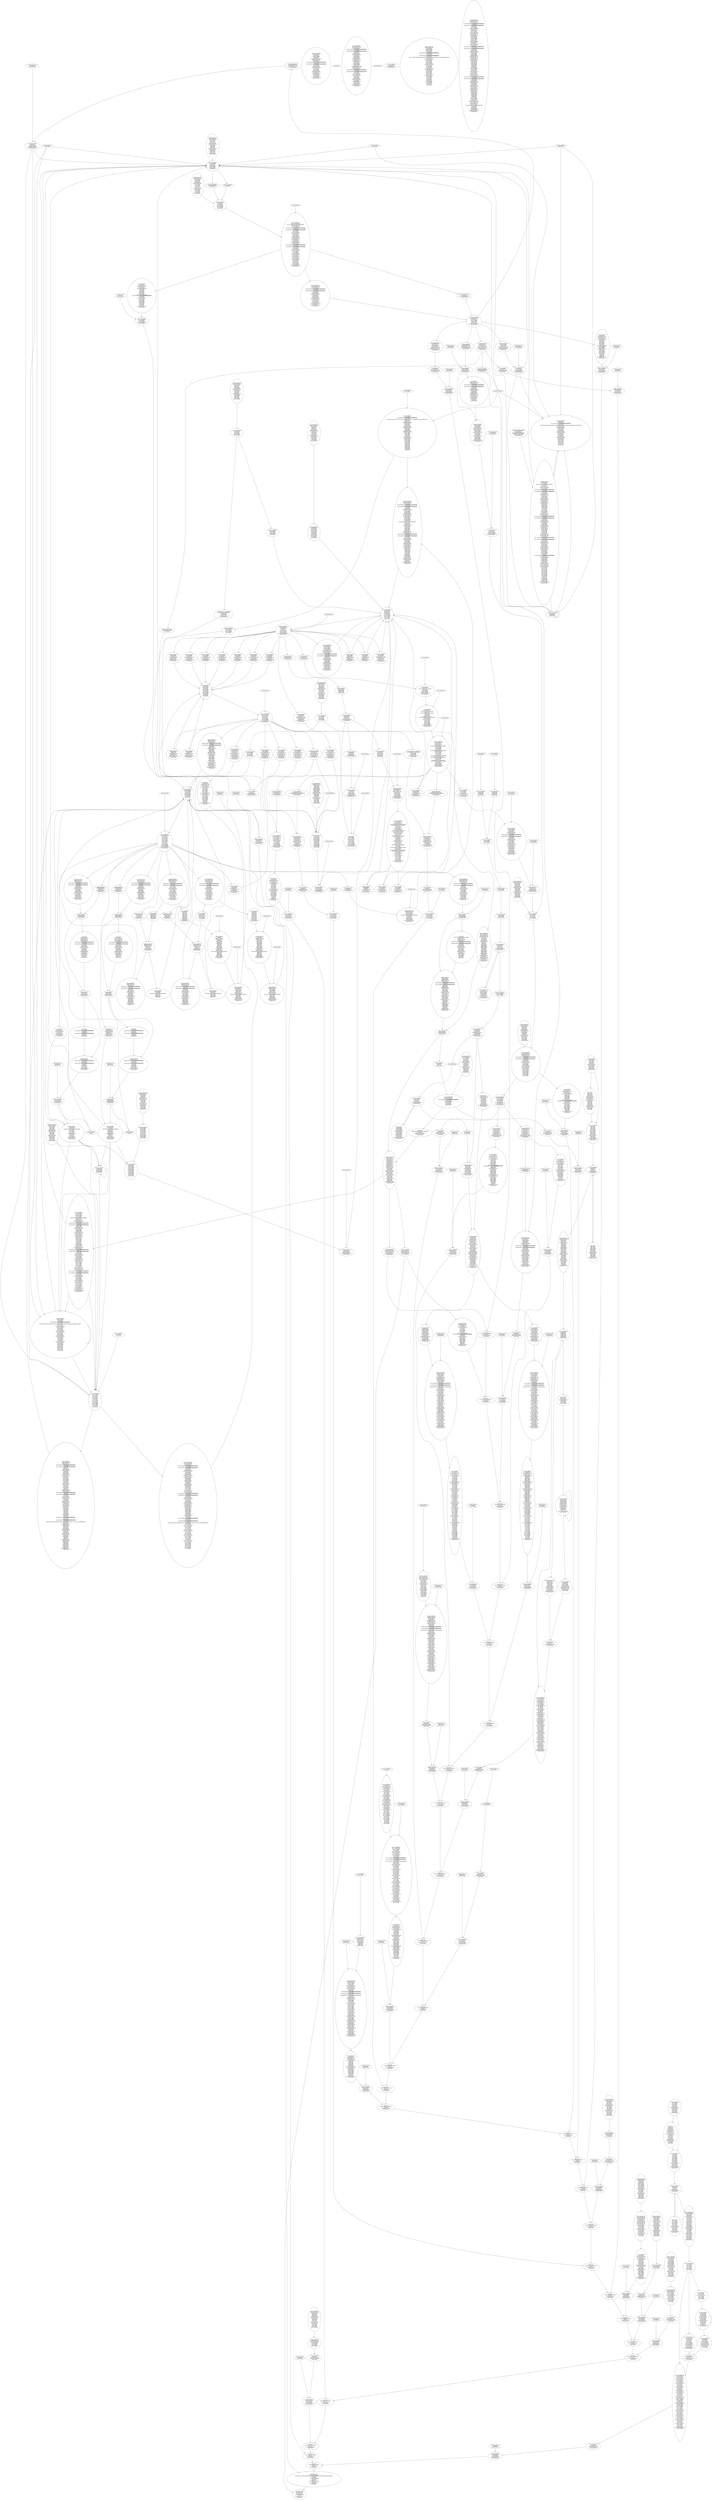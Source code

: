 digraph{
8299[label="0x206b:JUMPDEST
0x206c:PUSH2 0x2075
0x206f:PUSH1 0x0
0x2071:PUSH2 0x154b
0x2074:JUMP"]
8299 -> 8287
9086[label="0x237e:INVALID"]
9086 -> 9071
3969[label="0xf81:JUMPDEST
0xf82:PUSH1 0x8
0xf84:DUP2
0xf85:SWAP1
0xf86:SSTORE
0xf87:POP
0xf88:PUSH1 0x8
0xf8a:SLOAD
0xf8b:PUSH9 0x10000000000000000
0xf95:DUP9
0xf96:MUL
0xf97:DUP2
0xf98:ISZERO
0xf99:ISZERO
0xf9a:PUSH2 0xf9f
0xf9d:JUMPI"]
3969 -> 8663
614[label="0x266:PUSH1 0x0
0x268:DUP1
0x269:REVERT"]
614 -> 606
9087[label="0x237f:JUMPDEST
0x2380:DIV
0x2381:ADD
0x2382:DUP2
0x2383:ISZERO
0x2384:ISZERO
0x2385:PUSH2 0x238a
0x2388:JUMPI"]
9087 -> 9071
2089[label="0x829:JUMPDEST
0x82a:CALLVALUE
0x82b:DUP1
0x82c:ISZERO
0x82d:PUSH2 0x835
0x830:JUMPI"]
2089 -> 350
6098[label="0x17d2:JUMPDEST
0x17d3:JUMP"]
6098 -> 1415
8309[label="0x2075:JUMPDEST
0x2076:SWAP3
0x2077:POP
0x2078:CALLER
0x2079:SWAP2
0x207a:POP
0x207b:PUSH9 0x10000000000000000
0x2085:DUP4
0x2086:MUL
0x2087:PUSH1 0x6
0x2089:PUSH1 0x0
0x208b:DUP5
0x208c:PUSH20 0xffffffffffffffffffffffffffffffffffffffff
0x20a1:AND
0x20a2:PUSH20 0xffffffffffffffffffffffffffffffffffffffff
0x20b7:AND
0x20b8:DUP2
0x20b9:MSTORE
0x20ba:PUSH1 0x20
0x20bc:ADD
0x20bd:SWAP1
0x20be:DUP2
0x20bf:MSTORE
0x20c0:PUSH1 0x20
0x20c2:ADD
0x20c3:PUSH1 0x0
0x20c5:SHA3
0x20c6:PUSH1 0x0
0x20c8:DUP3
0x20c9:DUP3
0x20ca:SLOAD
0x20cb:ADD
0x20cc:SWAP3
0x20cd:POP
0x20ce:POP
0x20cf:DUP2
0x20d0:SWAP1
0x20d1:SSTORE
0x20d2:POP
0x20d3:PUSH1 0x5
0x20d5:PUSH1 0x0
0x20d7:DUP4
0x20d8:PUSH20 0xffffffffffffffffffffffffffffffffffffffff
0x20ed:AND
0x20ee:PUSH20 0xffffffffffffffffffffffffffffffffffffffff
0x2103:AND
0x2104:DUP2
0x2105:MSTORE
0x2106:PUSH1 0x20
0x2108:ADD
0x2109:SWAP1
0x210a:DUP2
0x210b:MSTORE
0x210c:PUSH1 0x20
0x210e:ADD
0x210f:PUSH1 0x0
0x2111:SHA3
0x2112:SLOAD
0x2113:DUP4
0x2114:ADD
0x2115:SWAP3
0x2116:POP
0x2117:PUSH1 0x0
0x2119:PUSH1 0x5
0x211b:PUSH1 0x0
0x211d:DUP5
0x211e:PUSH20 0xffffffffffffffffffffffffffffffffffffffff
0x2133:AND
0x2134:PUSH20 0xffffffffffffffffffffffffffffffffffffffff
0x2149:AND
0x214a:DUP2
0x214b:MSTORE
0x214c:PUSH1 0x20
0x214e:ADD
0x214f:SWAP1
0x2150:DUP2
0x2151:MSTORE
0x2152:PUSH1 0x20
0x2154:ADD
0x2155:PUSH1 0x0
0x2157:SHA3
0x2158:DUP2
0x2159:SWAP1
0x215a:SSTORE
0x215b:POP
0x215c:PUSH2 0x2166
0x215f:DUP4
0x2160:PUSH1 0x0
0x2162:PUSH2 0x840
0x2165:JUMP"]
8309 -> 5551
8309 -> 4400
8309 -> 8550
3034[label="0xbda:INVALID"]
3034 -> 3005
6100[label="0x17d4:JUMPDEST
0x17d5:PUSH1 0x0
0x17d7:DUP1
0x17d8:CALLER
0x17d9:SWAP1
0x17da:POP
0x17db:PUSH2 0x17e3
0x17de:DUP2
0x17df:PUSH2 0x15d6
0x17e2:JUMP"]
6100 -> 7592
6100 -> 1438
6100 -> 6446
618[label="0x26a:JUMPDEST
0x26b:POP
0x26c:PUSH2 0x289
0x26f:PUSH1 0x4
0x271:DUP1
0x272:CALLDATASIZE
0x273:SUB
0x274:DUP2
0x275:ADD
0x276:SWAP1
0x277:DUP1
0x278:DUP1
0x279:CALLDATALOAD
0x27a:SWAP1
0x27b:PUSH1 0x20
0x27d:ADD
0x27e:SWAP1
0x27f:SWAP3
0x280:SWAP2
0x281:SWAP1
0x282:POP
0x283:POP
0x284:POP
0x285:PUSH2 0x1280
0x288:JUMP"]
618 -> 606
2097[label="0x831:PUSH1 0x0
0x833:DUP1
0x834:REVERT"]
2097 -> 2089
3035[label="0xbdb:JUMPDEST
0xbdc:DIV
0xbdd:PUSH1 0x9
0xbdf:PUSH1 0x0
0xbe1:DUP3
0xbe2:DUP3
0xbe3:SLOAD
0xbe4:ADD
0xbe5:SWAP3
0xbe6:POP
0xbe7:POP
0xbe8:DUP2
0xbe9:SWAP1
0xbea:SSTORE
0xbeb:POP
0xbec:PUSH1 0x8
0xbee:SLOAD
0xbef:PUSH9 0x10000000000000000
0xbf9:DUP9
0xbfa:MUL
0xbfb:DUP2
0xbfc:ISZERO
0xbfd:ISZERO
0xbfe:PUSH2 0xc03
0xc01:JUMPI"]
3035 -> 3005
9097[label="0x2389:INVALID"]
9097 -> 9087
9098[label="0x238a:JUMPDEST
0x238b:DIV
0x238c:SWAP1
0x238d:POP
0x238e:PUSH2 0x2366
0x2391:JUMP"]
9098 -> 9087
875[label="0x36b:JUMPDEST
0x36c:CALLVALUE
0x36d:DUP1
0x36e:ISZERO
0x36f:PUSH2 0x377
0x372:JUMPI"]
875 -> 130
1124[label="0x464:JUMPDEST
0x465:CALLVALUE
0x466:DUP1
0x467:ISZERO
0x468:PUSH2 0x470
0x46b:JUMPI"]
1124 -> 185
2101[label="0x835:JUMPDEST
0x836:POP
0x837:PUSH2 0x83e
0x83a:PUSH2 0x204f
0x83d:JUMP"]
2101 -> 2089
3998[label="0xf9e:INVALID"]
3998 -> 3969
6115[label="0x17e3:JUMPDEST
0x17e4:SWAP2
0x17e5:POP
0x17e6:POP
0x17e7:SWAP1
0x17e8:JUMP"]
6115 -> 5590
883[label="0x373:PUSH1 0x0
0x375:DUP1
0x376:REVERT"]
883 -> 875
1132[label="0x46c:PUSH1 0x0
0x46e:DUP1
0x46f:REVERT"]
1132 -> 1124
3999[label="0xf9f:JUMPDEST
0xfa0:DIV
0xfa1:PUSH1 0x9
0xfa3:PUSH1 0x0
0xfa5:DUP3
0xfa6:DUP3
0xfa7:SLOAD
0xfa8:ADD
0xfa9:SWAP3
0xfaa:POP
0xfab:POP
0xfac:DUP2
0xfad:SWAP1
0xfae:SSTORE
0xfaf:POP
0xfb0:PUSH1 0x8
0xfb2:SLOAD
0xfb3:PUSH9 0x10000000000000000
0xfbd:DUP9
0xfbe:MUL
0xfbf:DUP2
0xfc0:ISZERO
0xfc1:ISZERO
0xfc2:PUSH2 0xfc7
0xfc5:JUMPI"]
3999 -> 3969
9106[label="0x2392:JUMPDEST
0x2393:POP
0x2394:SWAP2
0x2395:SWAP1
0x2396:POP
0x2397:JUMP"]
9106 -> 9062
2110[label="0x83e:JUMPDEST
0x83f:STOP"]
2110 -> 5551
2110 -> 4400
2110 -> 8550
1401[label="0x579:JUMPDEST
0x57a:STOP"]
1401 -> 6042
2112[label="0x840:JUMPDEST
0x841:PUSH1 0x0
0x843:DUP1
0x844:PUSH1 0x0
0x846:DUP1
0x847:PUSH1 0x0
0x849:DUP1
0x84a:PUSH1 0x0
0x84c:DUP1
0x84d:PUSH1 0x0
0x84f:DUP11
0x850:PUSH1 0x0
0x852:CALLER
0x853:SWAP1
0x854:POP
0x855:PUSH1 0xb
0x857:PUSH1 0x0
0x859:SWAP1
0x85a:SLOAD
0x85b:SWAP1
0x85c:PUSH2 0x100
0x85f:EXP
0x860:SWAP1
0x861:DIV
0x862:PUSH1 0xff
0x864:AND
0x865:DUP1
0x866:ISZERO
0x867:PUSH2 0x882
0x86a:JUMPI"]
2112 -> 8309
2112 -> 8253
2112 -> 361
887[label="0x377:JUMPDEST
0x378:POP
0x379:PUSH2 0x39a
0x37c:PUSH1 0x4
0x37e:DUP1
0x37f:CALLDATASIZE
0x380:SUB
0x381:DUP2
0x382:ADD
0x383:SWAP1
0x384:DUP1
0x385:DUP1
0x386:CALLDATALOAD
0x387:PUSH1 0x0
0x389:NOT
0x38a:AND
0x38b:SWAP1
0x38c:PUSH1 0x20
0x38e:ADD
0x38f:SWAP1
0x390:SWAP3
0x391:SWAP2
0x392:SWAP1
0x393:POP
0x394:POP
0x395:POP
0x396:PUSH2 0x1323
0x399:JUMP"]
887 -> 875
6121[label="0x17e9:JUMPDEST
0x17ea:PUSH1 0x1
0x17ec:DUP1
0x17ed:SLOAD
0x17ee:PUSH1 0x1
0x17f0:DUP2
0x17f1:PUSH1 0x1
0x17f3:AND
0x17f4:ISZERO
0x17f5:PUSH2 0x100
0x17f8:MUL
0x17f9:SUB
0x17fa:AND
0x17fb:PUSH1 0x2
0x17fd:SWAP1
0x17fe:DIV
0x17ff:DUP1
0x1800:PUSH1 0x1f
0x1802:ADD
0x1803:PUSH1 0x20
0x1805:DUP1
0x1806:SWAP2
0x1807:DIV
0x1808:MUL
0x1809:PUSH1 0x20
0x180b:ADD
0x180c:PUSH1 0x40
0x180e:MLOAD
0x180f:SWAP1
0x1810:DUP2
0x1811:ADD
0x1812:PUSH1 0x40
0x1814:MSTORE
0x1815:DUP1
0x1816:SWAP3
0x1817:SWAP2
0x1818:SWAP1
0x1819:DUP2
0x181a:DUP2
0x181b:MSTORE
0x181c:PUSH1 0x20
0x181e:ADD
0x181f:DUP3
0x1820:DUP1
0x1821:SLOAD
0x1822:PUSH1 0x1
0x1824:DUP2
0x1825:PUSH1 0x1
0x1827:AND
0x1828:ISZERO
0x1829:PUSH2 0x100
0x182c:MUL
0x182d:SUB
0x182e:AND
0x182f:PUSH1 0x2
0x1831:SWAP1
0x1832:DIV
0x1833:DUP1
0x1834:ISZERO
0x1835:PUSH2 0x187f
0x1838:JUMPI"]
6121 -> 1481
1136[label="0x470:JUMPDEST
0x471:POP
0x472:PUSH2 0x479
0x475:PUSH2 0x15b7
0x478:JUMP"]
1136 -> 1124
1403[label="0x57b:JUMPDEST
0x57c:CALLVALUE
0x57d:DUP1
0x57e:ISZERO
0x57f:PUSH2 0x587
0x582:JUMPI"]
1403 -> 240
9112[label="0x2398:JUMPDEST
0x2399:DUP3
0x239a:DUP1
0x239b:SLOAD
0x239c:PUSH1 0x1
0x239e:DUP2
0x239f:PUSH1 0x1
0x23a1:AND
0x23a2:ISZERO
0x23a3:PUSH2 0x100
0x23a6:MUL
0x23a7:SUB
0x23a8:AND
0x23a9:PUSH1 0x2
0x23ab:SWAP1
0x23ac:DIV
0x23ad:SWAP1
0x23ae:PUSH1 0x0
0x23b0:MSTORE
0x23b1:PUSH1 0x20
0x23b3:PUSH1 0x0
0x23b5:SHA3
0x23b6:SWAP1
0x23b7:PUSH1 0x1f
0x23b9:ADD
0x23ba:PUSH1 0x20
0x23bc:SWAP1
0x23bd:DIV
0x23be:DUP2
0x23bf:ADD
0x23c0:SWAP3
0x23c1:DUP3
0x23c2:PUSH1 0x1f
0x23c4:LT
0x23c5:PUSH2 0x23d9
0x23c8:JUMPI"]
9112 -> 7401
9112 -> 7565
1411[label="0x583:PUSH1 0x0
0x585:DUP1
0x586:REVERT"]
1411 -> 1403
1145[label="0x479:JUMPDEST
0x47a:PUSH1 0x40
0x47c:MLOAD
0x47d:DUP1
0x47e:DUP3
0x47f:DUP2
0x480:MSTORE
0x481:PUSH1 0x20
0x483:ADD
0x484:SWAP2
0x485:POP
0x486:POP
0x487:PUSH1 0x40
0x489:MLOAD
0x48a:DUP1
0x48b:SWAP2
0x48c:SUB
0x48d:SWAP1
0x48e:RETURN"]
1145 -> 5559
3074[label="0xc02:INVALID"]
3074 -> 3035
649[label="0x289:JUMPDEST
0x28a:PUSH1 0x40
0x28c:MLOAD
0x28d:DUP1
0x28e:DUP3
0x28f:DUP2
0x290:MSTORE
0x291:PUSH1 0x20
0x293:ADD
0x294:SWAP2
0x295:POP
0x296:POP
0x297:PUSH1 0x40
0x299:MLOAD
0x29a:DUP1
0x29b:SWAP2
0x29c:SUB
0x29d:SWAP1
0x29e:RETURN"]
649 -> 4779
1415[label="0x587:JUMPDEST
0x588:POP
0x589:PUSH2 0x590
0x58c:PUSH2 0x17d2
0x58f:JUMP"]
1415 -> 1403
3075[label="0xc03:JUMPDEST
0xc04:DIV
0xc05:DUP6
0xc06:MUL
0xc07:DUP5
0xc08:SUB
0xc09:DUP5
0xc0a:SUB
0xc0b:SWAP4
0xc0c:POP
0xc0d:PUSH2 0xc19
0xc10:JUMP"]
3075 -> 3035
1424[label="0x590:JUMPDEST
0x591:STOP"]
1424 -> 6098
4038[label="0xfc6:INVALID"]
4038 -> 3999
1426[label="0x592:JUMPDEST
0x593:CALLVALUE
0x594:DUP1
0x595:ISZERO
0x596:PUSH2 0x59e
0x599:JUMPI"]
1426 -> 251
4039[label="0xfc7:JUMPDEST
0xfc8:DIV
0xfc9:DUP6
0xfca:MUL
0xfcb:DUP5
0xfcc:SUB
0xfcd:DUP5
0xfce:SUB
0xfcf:SWAP4
0xfd0:POP
0xfd1:PUSH2 0xfdd
0xfd4:JUMP"]
4039 -> 3999
3089[label="0xc11:JUMPDEST
0xc12:DUP5
0xc13:PUSH1 0x8
0xc15:DUP2
0xc16:SWAP1
0xc17:SSTORE
0xc18:POP"]
3089 -> 2982
1434[label="0x59a:PUSH1 0x0
0x59c:DUP1
0x59d:REVERT"]
1434 -> 1426
1167[label="0x48f:JUMPDEST
0x490:CALLVALUE
0x491:DUP1
0x492:ISZERO
0x493:PUSH2 0x49b
0x496:JUMPI"]
1167 -> 196
2155[label="0x86b:POP
0x86c:PUSH9 0x1158e460913d00000
0x876:DUP3
0x877:PUSH2 0x87e
0x87a:PUSH2 0x15b7
0x87d:JUMP"]
2155 -> 2112
671[label="0x29f:JUMPDEST
0x2a0:CALLVALUE
0x2a1:DUP1
0x2a2:ISZERO
0x2a3:PUSH2 0x2ab
0x2a6:JUMPI"]
671 -> 86
922[label="0x39a:JUMPDEST
0x39b:PUSH1 0x40
0x39d:MLOAD
0x39e:DUP1
0x39f:DUP3
0x3a0:ISZERO
0x3a1:ISZERO
0x3a2:ISZERO
0x3a3:ISZERO
0x3a4:DUP2
0x3a5:MSTORE
0x3a6:PUSH1 0x20
0x3a8:ADD
0x3a9:SWAP2
0x3aa:POP
0x3ab:POP
0x3ac:PUSH1 0x40
0x3ae:MLOAD
0x3af:DUP1
0x3b0:SWAP2
0x3b1:SUB
0x3b2:SWAP1
0x3b3:RETURN"]
922 -> 4899
1175[label="0x497:PUSH1 0x0
0x499:DUP1
0x49a:REVERT"]
1175 -> 1167
1438[label="0x59e:JUMPDEST
0x59f:POP
0x5a0:PUSH2 0x5a7
0x5a3:PUSH2 0x17d4
0x5a6:JUMP"]
1438 -> 1426
3097[label="0xc19:JUMPDEST
0xc1a:PUSH2 0xc62
0xc1d:PUSH1 0x4
0xc1f:PUSH1 0x0
0xc21:DUP13
0xc22:PUSH20 0xffffffffffffffffffffffffffffffffffffffff
0xc37:AND
0xc38:PUSH20 0xffffffffffffffffffffffffffffffffffffffff
0xc4d:AND
0xc4e:DUP2
0xc4f:MSTORE
0xc50:PUSH1 0x20
0xc52:ADD
0xc53:SWAP1
0xc54:DUP2
0xc55:MSTORE
0xc56:PUSH1 0x20
0xc58:ADD
0xc59:PUSH1 0x0
0xc5b:SHA3
0xc5c:SLOAD
0xc5d:DUP7
0xc5e:PUSH2 0x21c3
0xc61:JUMP"]
3097 -> 3089
3097 -> 3075
8013[label="0x1f4d:PUSH2 0x1f70
0x1f50:PUSH1 0x9
0x1f52:SLOAD
0x1f53:PUSH1 0x8
0x1f55:SLOAD
0x1f56:PUSH9 0x10000000000000000
0x1f60:DUP7
0x1f61:MUL
0x1f62:DUP2
0x1f63:ISZERO
0x1f64:ISZERO
0x1f65:PUSH2 0x1f6a
0x1f68:JUMPI"]
8013 -> 7837
679[label="0x2a7:PUSH1 0x0
0x2a9:DUP1
0x2aa:REVERT"]
679 -> 671
4053[label="0xfd5:JUMPDEST
0xfd6:DUP5
0xfd7:PUSH1 0x8
0xfd9:DUP2
0xfda:SWAP1
0xfdb:SSTORE
0xfdc:POP"]
4053 -> 3946
2174[label="0x87e:JUMPDEST
0x87f:SUB
0x880:GT
0x881:ISZERO"]
2174 -> 5559
9161[label="0x23c9:DUP1
0x23ca:MLOAD
0x23cb:PUSH1 0xff
0x23cd:NOT
0x23ce:AND
0x23cf:DUP4
0x23d0:DUP1
0x23d1:ADD
0x23d2:OR
0x23d3:DUP6
0x23d4:SSTORE
0x23d5:PUSH2 0x2407
0x23d8:JUMP"]
9161 -> 9112
1179[label="0x49b:JUMPDEST
0x49c:POP
0x49d:PUSH2 0x4d0
0x4a0:PUSH1 0x4
0x4a2:DUP1
0x4a3:CALLDATASIZE
0x4a4:SUB
0x4a5:DUP2
0x4a6:ADD
0x4a7:SWAP1
0x4a8:DUP1
0x4a9:DUP1
0x4aa:CALLDATALOAD
0x4ab:PUSH20 0xffffffffffffffffffffffffffffffffffffffff
0x4c0:AND
0x4c1:SWAP1
0x4c2:PUSH1 0x20
0x4c4:ADD
0x4c5:SWAP1
0x4c6:SWAP3
0x4c7:SWAP2
0x4c8:SWAP1
0x4c9:POP
0x4ca:POP
0x4cb:POP
0x4cc:PUSH2 0x15d6
0x4cf:JUMP"]
1179 -> 1167
1447[label="0x5a7:JUMPDEST
0x5a8:PUSH1 0x40
0x5aa:MLOAD
0x5ab:DUP1
0x5ac:DUP3
0x5ad:DUP2
0x5ae:MSTORE
0x5af:PUSH1 0x20
0x5b1:ADD
0x5b2:SWAP2
0x5b3:POP
0x5b4:POP
0x5b5:PUSH1 0x40
0x5b7:MLOAD
0x5b8:DUP1
0x5b9:SWAP2
0x5ba:SUB
0x5bb:SWAP1
0x5bc:RETURN"]
1447 -> 6115
683[label="0x2ab:JUMPDEST
0x2ac:POP
0x2ad:PUSH2 0x2b4
0x2b0:PUSH2 0x12b8
0x2b3:JUMP"]
683 -> 671
2178[label="0x882:JUMPDEST
0x883:ISZERO
0x884:PUSH2 0xd70
0x887:JUMPI"]
2178 -> 2174
2178 -> 2112
4061[label="0xfdd:JUMPDEST
0xfde:PUSH2 0x1026
0xfe1:PUSH1 0x4
0xfe3:PUSH1 0x0
0xfe5:DUP13
0xfe6:PUSH20 0xffffffffffffffffffffffffffffffffffffffff
0xffb:AND
0xffc:PUSH20 0xffffffffffffffffffffffffffffffffffffffff
0x1011:AND
0x1012:DUP2
0x1013:MSTORE
0x1014:PUSH1 0x20
0x1016:ADD
0x1017:SWAP1
0x1018:DUP2
0x1019:MSTORE
0x101a:PUSH1 0x20
0x101c:ADD
0x101d:PUSH1 0x0
0x101f:SHA3
0x1020:SLOAD
0x1021:DUP7
0x1022:PUSH2 0x21c3
0x1025:JUMP"]
4061 -> 4053
4061 -> 4039
2533[label="0x9e5:JUMPDEST
0x9e6:SWAP8
0x9e7:POP
0x9e8:PUSH2 0x9f1
0x9eb:DUP10
0x9ec:DUP10
0x9ed:PUSH2 0x21fc
0x9f0:JUMP"]
2533 -> 8687
6271[label="0x187f:JUMPDEST
0x1880:POP
0x1881:POP
0x1882:POP
0x1883:POP
0x1884:POP
0x1885:DUP2
0x1886:JUMP"]
6271 -> 6262
6271 -> 6121
6271 -> 6209
4958[label="0x135e:JUMPDEST
0x135f:CALLER
0x1360:SWAP2
0x1361:POP
0x1362:PUSH2 0x136b
0x1365:PUSH1 0x0
0x1367:PUSH2 0x154b
0x136a:JUMP"]
4958 -> 4946
2545[label="0x9f1:JUMPDEST
0x9f2:SWAP7
0x9f3:POP
0x9f4:PUSH2 0x9fd
0x9f7:DUP14
0x9f8:DUP11
0x9f9:PUSH2 0x21fc
0x9fc:JUMP"]
2545 -> 8714
4971[label="0x136b:JUMPDEST
0x136c:SWAP1
0x136d:POP
0x136e:PUSH9 0x10000000000000000
0x1378:DUP2
0x1379:MUL
0x137a:PUSH1 0x6
0x137c:PUSH1 0x0
0x137e:DUP5
0x137f:PUSH20 0xffffffffffffffffffffffffffffffffffffffff
0x1394:AND
0x1395:PUSH20 0xffffffffffffffffffffffffffffffffffffffff
0x13aa:AND
0x13ab:DUP2
0x13ac:MSTORE
0x13ad:PUSH1 0x20
0x13af:ADD
0x13b0:SWAP1
0x13b1:DUP2
0x13b2:MSTORE
0x13b3:PUSH1 0x20
0x13b5:ADD
0x13b6:PUSH1 0x0
0x13b8:SHA3
0x13b9:PUSH1 0x0
0x13bb:DUP3
0x13bc:DUP3
0x13bd:SLOAD
0x13be:ADD
0x13bf:SWAP3
0x13c0:POP
0x13c1:POP
0x13c2:DUP2
0x13c3:SWAP1
0x13c4:SSTORE
0x13c5:POP
0x13c6:PUSH1 0x5
0x13c8:PUSH1 0x0
0x13ca:DUP4
0x13cb:PUSH20 0xffffffffffffffffffffffffffffffffffffffff
0x13e0:AND
0x13e1:PUSH20 0xffffffffffffffffffffffffffffffffffffffff
0x13f6:AND
0x13f7:DUP2
0x13f8:MSTORE
0x13f9:PUSH1 0x20
0x13fb:ADD
0x13fc:SWAP1
0x13fd:DUP2
0x13fe:MSTORE
0x13ff:PUSH1 0x20
0x1401:ADD
0x1402:PUSH1 0x0
0x1404:SHA3
0x1405:SLOAD
0x1406:DUP2
0x1407:ADD
0x1408:SWAP1
0x1409:POP
0x140a:PUSH1 0x0
0x140c:PUSH1 0x5
0x140e:PUSH1 0x0
0x1410:DUP5
0x1411:PUSH20 0xffffffffffffffffffffffffffffffffffffffff
0x1426:AND
0x1427:PUSH20 0xffffffffffffffffffffffffffffffffffffffff
0x143c:AND
0x143d:DUP2
0x143e:MSTORE
0x143f:PUSH1 0x20
0x1441:ADD
0x1442:SWAP1
0x1443:DUP2
0x1444:MSTORE
0x1445:PUSH1 0x20
0x1447:ADD
0x1448:PUSH1 0x0
0x144a:SHA3
0x144b:DUP2
0x144c:SWAP1
0x144d:SSTORE
0x144e:POP
0x144f:DUP2
0x1450:PUSH20 0xffffffffffffffffffffffffffffffffffffffff
0x1465:AND
0x1466:PUSH2 0x8fc
0x1469:DUP3
0x146a:SWAP1
0x146b:DUP2
0x146c:ISZERO
0x146d:MUL
0x146e:SWAP1
0x146f:PUSH1 0x40
0x1471:MLOAD
0x1472:PUSH1 0x0
0x1474:PUSH1 0x40
0x1476:MLOAD
0x1477:DUP1
0x1478:DUP4
0x1479:SUB
0x147a:DUP2
0x147b:DUP6
0x147c:DUP9
0x147d:DUP9
0x147e:CALL
0x147f:SWAP4
0x1480:POP
0x1481:POP
0x1482:POP
0x1483:POP
0x1484:ISZERO
0x1485:DUP1
0x1486:ISZERO
0x1487:PUSH2 0x1494
0x148a:JUMPI"]
4971 -> 5268
4971 -> 5551
4971 -> 8249
6279[label="0x1887:JUMPDEST
0x1888:PUSH1 0x0
0x188a:CALLER
0x188b:SWAP1
0x188c:POP
0x188d:PUSH1 0xa
0x188f:PUSH1 0x0
0x1891:DUP3
0x1892:PUSH1 0x40
0x1894:MLOAD
0x1895:DUP1
0x1896:DUP3
0x1897:PUSH20 0xffffffffffffffffffffffffffffffffffffffff
0x18ac:AND
0x18ad:PUSH20 0xffffffffffffffffffffffffffffffffffffffff
0x18c2:AND
0x18c3:PUSH13 0x1000000000000000000000000
0x18d1:MUL
0x18d2:DUP2
0x18d3:MSTORE
0x18d4:PUSH1 0x14
0x18d6:ADD
0x18d7:SWAP2
0x18d8:POP
0x18d9:POP
0x18da:PUSH1 0x40
0x18dc:MLOAD
0x18dd:DUP1
0x18de:SWAP2
0x18df:SUB
0x18e0:SWAP1
0x18e1:SHA3
0x18e2:PUSH1 0x0
0x18e4:NOT
0x18e5:AND
0x18e6:PUSH1 0x0
0x18e8:NOT
0x18e9:AND
0x18ea:DUP2
0x18eb:MSTORE
0x18ec:PUSH1 0x20
0x18ee:ADD
0x18ef:SWAP1
0x18f0:DUP2
0x18f1:MSTORE
0x18f2:PUSH1 0x20
0x18f4:ADD
0x18f5:PUSH1 0x0
0x18f7:SHA3
0x18f8:PUSH1 0x0
0x18fa:SWAP1
0x18fb:SLOAD
0x18fc:SWAP1
0x18fd:PUSH2 0x100
0x1900:EXP
0x1901:SWAP1
0x1902:DIV
0x1903:PUSH1 0xff
0x1905:AND
0x1906:ISZERO
0x1907:ISZERO
0x1908:PUSH2 0x1910
0x190b:JUMPI"]
6279 -> 1625
2557[label="0x9fd:JUMPDEST
0x9fe:SWAP6
0x9ff:POP
0xa00:PUSH2 0xa08
0xa03:DUP7
0xa04:PUSH2 0x2215
0xa07:JUMP"]
2557 -> 8714
5351[label="0x14e7:JUMPDEST
0x14e8:PUSH1 0x0
0x14ea:DUP1
0x14eb:PUSH1 0x0
0x14ed:DUP1
0x14ee:PUSH1 0x0
0x14f0:PUSH1 0x8
0x14f2:SLOAD
0x14f3:EQ
0x14f4:ISZERO
0x14f5:PUSH2 0x150c
0x14f8:JUMPI"]
5351 -> 983
2568[label="0xa08:JUMPDEST
0xa09:SWAP5
0xa0a:POP
0xa0b:PUSH9 0x10000000000000000
0xa15:DUP8
0xa16:MUL
0xa17:SWAP4
0xa18:POP
0xa19:PUSH1 0x0
0xa1b:DUP6
0xa1c:GT
0xa1d:DUP1
0xa1e:ISZERO
0xa1f:PUSH2 0xa34
0xa22:JUMPI"]
2568 -> 8852
2568 -> 5551
2568 -> 4400
2568 -> 8550
2568 -> 8265
5369[label="0x14f9:PUSH5 0x2540be400
0x14ff:PUSH5 0x174876e800
0x1505:SUB
0x1506:SWAP4
0x1507:POP
0x1508:PUSH2 0x153f
0x150b:JUMP"]
5369 -> 5351
7264[label="0x1c60:JUMPDEST
0x1c61:PUSH1 0x0
0x1c63:CALLER
0x1c64:SWAP1
0x1c65:POP
0x1c66:PUSH1 0xa
0x1c68:PUSH1 0x0
0x1c6a:DUP3
0x1c6b:PUSH1 0x40
0x1c6d:MLOAD
0x1c6e:DUP1
0x1c6f:DUP3
0x1c70:PUSH20 0xffffffffffffffffffffffffffffffffffffffff
0x1c85:AND
0x1c86:PUSH20 0xffffffffffffffffffffffffffffffffffffffff
0x1c9b:AND
0x1c9c:PUSH13 0x1000000000000000000000000
0x1caa:MUL
0x1cab:DUP2
0x1cac:MSTORE
0x1cad:PUSH1 0x14
0x1caf:ADD
0x1cb0:SWAP2
0x1cb1:POP
0x1cb2:POP
0x1cb3:PUSH1 0x40
0x1cb5:MLOAD
0x1cb6:DUP1
0x1cb7:SWAP2
0x1cb8:SUB
0x1cb9:SWAP1
0x1cba:SHA3
0x1cbb:PUSH1 0x0
0x1cbd:NOT
0x1cbe:AND
0x1cbf:PUSH1 0x0
0x1cc1:NOT
0x1cc2:AND
0x1cc3:DUP2
0x1cc4:MSTORE
0x1cc5:PUSH1 0x20
0x1cc7:ADD
0x1cc8:SWAP1
0x1cc9:DUP2
0x1cca:MSTORE
0x1ccb:PUSH1 0x20
0x1ccd:ADD
0x1cce:PUSH1 0x0
0x1cd0:SHA3
0x1cd1:PUSH1 0x0
0x1cd3:SWAP1
0x1cd4:SLOAD
0x1cd5:SWAP1
0x1cd6:PUSH2 0x100
0x1cd9:EXP
0x1cda:SWAP1
0x1cdb:DIV
0x1cdc:PUSH1 0xff
0x1cde:AND
0x1cdf:ISZERO
0x1ce0:ISZERO
0x1ce1:PUSH2 0x1ce9
0x1ce4:JUMPI"]
7264 -> 1749
2595[label="0xa23:POP
0xa24:PUSH1 0x8
0xa26:SLOAD
0xa27:PUSH2 0xa32
0xa2a:DUP7
0xa2b:PUSH1 0x8
0xa2d:SLOAD
0xa2e:PUSH2 0x21c3
0xa31:JUMP"]
2595 -> 2568
5388[label="0x150c:JUMPDEST
0x150d:PUSH2 0x151d
0x1510:PUSH8 0xde0b6b3a7640000
0x1519:PUSH2 0x22a2
0x151c:JUMP"]
5388 -> 5351
5405[label="0x151d:JUMPDEST
0x151e:SWAP3
0x151f:POP
0x1520:PUSH2 0x152d
0x1523:DUP4
0x1524:PUSH1 0x5
0x1526:PUSH1 0xff
0x1528:AND
0x1529:PUSH2 0x21e1
0x152c:JUMP"]
5405 -> 9023
7561[label="0x1d89:PUSH1 0x0
0x1d8b:DUP1
0x1d8c:REVERT"]
7561 -> 7428
4400[label="0x1130:JUMPDEST
0x1131:POP
0x1132:POP
0x1133:POP
0x1134:POP
0x1135:POP
0x1136:POP
0x1137:POP
0x1138:POP
0x1139:POP
0x113a:POP
0x113b:SWAP3
0x113c:SWAP2
0x113d:POP
0x113e:POP
0x113f:JUMP"]
4400 -> 4134
4400 -> 3170
2610[label="0xa32:JUMPDEST
0xa33:GT"]
2610 -> 8663
2612[label="0xa34:JUMPDEST
0xa35:ISZERO
0xa36:ISZERO
0xa37:PUSH2 0xa3f
0xa3a:JUMPI"]
2612 -> 2568
2612 -> 2610
7565[label="0x1d8d:JUMPDEST
0x1d8e:DUP2
0x1d8f:PUSH1 0x0
0x1d91:SWAP1
0x1d92:DUP1
0x1d93:MLOAD
0x1d94:SWAP1
0x1d95:PUSH1 0x20
0x1d97:ADD
0x1d98:SWAP1
0x1d99:PUSH2 0x1da3
0x1d9c:SWAP3
0x1d9d:SWAP2
0x1d9e:SWAP1
0x1d9f:PUSH2 0x2398
0x1da2:JUMP"]
7565 -> 7428
2619[label="0xa3b:PUSH1 0x0
0xa3d:DUP1
0xa3e:REVERT"]
2619 -> 2612
5421[label="0x152d:JUMPDEST
0x152e:SWAP2
0x152f:POP
0x1530:PUSH2 0x1539
0x1533:DUP4
0x1534:DUP4
0x1535:PUSH2 0x21fc
0x1538:JUMP"]
5421 -> 8687
2623[label="0xa3f:JUMPDEST
0xa40:PUSH1 0x0
0xa42:PUSH20 0xffffffffffffffffffffffffffffffffffffffff
0xa57:AND
0xa58:DUP13
0xa59:PUSH20 0xffffffffffffffffffffffffffffffffffffffff
0xa6e:AND
0xa6f:EQ
0xa70:ISZERO
0xa71:DUP1
0xa72:ISZERO
0xa73:PUSH2 0xaa8
0xa76:JUMPI"]
2623 -> 2612
4416[label="0x1140:JUMPDEST
0x1141:PUSH1 0x0
0x1143:PUSH9 0x10000000000000000
0x114d:PUSH1 0x6
0x114f:PUSH1 0x0
0x1151:DUP5
0x1152:PUSH20 0xffffffffffffffffffffffffffffffffffffffff
0x1167:AND
0x1168:PUSH20 0xffffffffffffffffffffffffffffffffffffffff
0x117d:AND
0x117e:DUP2
0x117f:MSTORE
0x1180:PUSH1 0x20
0x1182:ADD
0x1183:SWAP1
0x1184:DUP2
0x1185:MSTORE
0x1186:PUSH1 0x20
0x1188:ADD
0x1189:PUSH1 0x0
0x118b:SHA3
0x118c:SLOAD
0x118d:PUSH1 0x4
0x118f:PUSH1 0x0
0x1191:DUP6
0x1192:PUSH20 0xffffffffffffffffffffffffffffffffffffffff
0x11a7:AND
0x11a8:PUSH20 0xffffffffffffffffffffffffffffffffffffffff
0x11bd:AND
0x11be:DUP2
0x11bf:MSTORE
0x11c0:PUSH1 0x20
0x11c2:ADD
0x11c3:SWAP1
0x11c4:DUP2
0x11c5:MSTORE
0x11c6:PUSH1 0x20
0x11c8:ADD
0x11c9:PUSH1 0x0
0x11cb:SHA3
0x11cc:SLOAD
0x11cd:PUSH1 0x9
0x11cf:SLOAD
0x11d0:MUL
0x11d1:SUB
0x11d2:DUP2
0x11d3:ISZERO
0x11d4:ISZERO
0x11d5:PUSH2 0x11da
0x11d8:JUMPI"]
4416 -> 387
4416 -> 5476
4416 -> 5463
5433[label="0x1539:JUMPDEST
0x153a:SWAP1
0x153b:POP
0x153c:DUP1
0x153d:SWAP4
0x153e:POP"]
5433 -> 8714
9008[label="0x2330:JUMPDEST
0x2331:DIV
0x2332:PUSH2 0x21fc
0x2335:JUMP"]
9008 -> 8991
1026[label="0x402:JUMPDEST
0x403:POP
0x404:PUSH2 0x40b
0x407:PUSH2 0x1545
0x40a:JUMP"]
1026 -> 1014
6634[label="0x19ea:JUMPDEST
0x19eb:SWAP2
0x19ec:POP
0x19ed:PUSH2 0x19f5
0x19f0:DUP4
0x19f1:PUSH2 0x22a2
0x19f4:JUMP"]
6634 -> 8714
9255[label="0x2427:PUSH1 0x0
0x2429:DUP2
0x242a:PUSH1 0x0
0x242c:SWAP1
0x242d:SSTORE
0x242e:POP
0x242f:PUSH1 0x1
0x2431:ADD
0x2432:PUSH2 0x241e
0x2435:JUMP"]
9255 -> 9246
2363[label="0x93b:JUMPDEST
0x93c:PUSH2 0x984
0x93f:PUSH1 0x7
0x941:PUSH1 0x0
0x943:DUP4
0x944:PUSH20 0xffffffffffffffffffffffffffffffffffffffff
0x959:AND
0x95a:PUSH20 0xffffffffffffffffffffffffffffffffffffffff
0x96f:AND
0x970:DUP2
0x971:MSTORE
0x972:PUSH1 0x20
0x974:ADD
0x975:SWAP1
0x976:DUP2
0x977:MSTORE
0x978:PUSH1 0x20
0x97a:ADD
0x97b:PUSH1 0x0
0x97d:SHA3
0x97e:SLOAD
0x97f:DUP4
0x980:PUSH2 0x21c3
0x983:JUMP"]
2363 -> 2352
1297[label="0x511:JUMPDEST
0x512:STOP"]
1297 -> 5800
9014[label="0x2336:JUMPDEST
0x2337:DUP2
0x2338:ISZERO
0x2339:ISZERO
0x233a:PUSH2 0x233f
0x233d:JUMPI"]
9014 -> 8714
1299[label="0x513:JUMPDEST
0x514:CALLVALUE
0x515:DUP1
0x516:ISZERO
0x517:PUSH2 0x51f
0x51a:JUMPI"]
1299 -> 218
1035[label="0x40b:JUMPDEST
0x40c:PUSH1 0x40
0x40e:MLOAD
0x40f:DUP1
0x410:DUP3
0x411:DUP2
0x412:MSTORE
0x413:PUSH1 0x20
0x415:ADD
0x416:SWAP2
0x417:POP
0x418:POP
0x419:PUSH1 0x40
0x41b:MLOAD
0x41c:DUP1
0x41d:SWAP2
0x41e:SUB
0x41f:SWAP1
0x420:RETURN"]
1035 -> 5445
9022[label="0x233e:INVALID"]
9022 -> 9014
6645[label="0x19f5:JUMPDEST
0x19f6:SWAP1
0x19f7:POP
0x19f8:PUSH2 0x1a03
0x19fb:PUSH1 0x8
0x19fd:SLOAD
0x19fe:DUP5
0x19ff:PUSH2 0x21fc
0x1a02:JUMP"]
6645 -> 9023
1307[label="0x51b:PUSH1 0x0
0x51d:DUP1
0x51e:REVERT"]
1307 -> 1299
9023[label="0x233f:JUMPDEST
0x2340:DIV
0x2341:SWAP1
0x2342:POP
0x2343:DUP1
0x2344:SWAP4
0x2345:POP
0x2346:POP
0x2347:POP
0x2348:POP
0x2349:SWAP2
0x234a:SWAP1
0x234b:POP
0x234c:JUMP"]
9023 -> 9014
9270[label="0x2436:JUMPDEST
0x2437:POP
0x2438:SWAP1
0x2439:JUMP"]
9270 -> 9246
1840[label="0x730:JUMPDEST
0x731:STOP"]
1840 -> 7423
1311[label="0x51f:JUMPDEST
0x520:POP
0x521:PUSH2 0x528
0x524:PUSH2 0x16b3
0x527:JUMP"]
1311 -> 1299
1842[label="0x732:JUMPDEST
0x733:CALLVALUE
0x734:DUP1
0x735:ISZERO
0x736:PUSH2 0x73e
0x739:JUMPI"]
1842 -> 306
6659[label="0x1a03:JUMPDEST
0x1a04:PUSH1 0x8
0x1a06:DUP2
0x1a07:SWAP1
0x1a08:SSTORE
0x1a09:POP
0x1a0a:PUSH2 0x1a52
0x1a0d:PUSH1 0x4
0x1a0f:PUSH1 0x0
0x1a11:DUP7
0x1a12:PUSH20 0xffffffffffffffffffffffffffffffffffffffff
0x1a27:AND
0x1a28:PUSH20 0xffffffffffffffffffffffffffffffffffffffff
0x1a3d:AND
0x1a3e:DUP2
0x1a3f:MSTORE
0x1a40:PUSH1 0x20
0x1a42:ADD
0x1a43:SWAP1
0x1a44:DUP2
0x1a45:MSTORE
0x1a46:PUSH1 0x20
0x1a48:ADD
0x1a49:PUSH1 0x0
0x1a4b:SHA3
0x1a4c:SLOAD
0x1a4d:DUP8
0x1a4e:PUSH2 0x21fc
0x1a51:JUMP"]
9274[label="0x243a:JUMPDEST
0x243b:SWAP1
0x243c:JUMP"]
9274 -> 9270
9277[label="0x243d:STOP"]
1320[label="0x528:JUMPDEST
0x529:PUSH1 0x40
0x52b:MLOAD
0x52c:DUP1
0x52d:DUP3
0x52e:DUP2
0x52f:MSTORE
0x530:PUSH1 0x20
0x532:ADD
0x533:SWAP2
0x534:POP
0x535:POP
0x536:PUSH1 0x40
0x538:MLOAD
0x539:DUP1
0x53a:SWAP2
0x53b:SUB
0x53c:SWAP1
0x53d:RETURN"]
1320 -> 5899
1850[label="0x73a:PUSH1 0x0
0x73c:DUP1
0x73d:REVERT"]
1850 -> 1842
1057[label="0x421:JUMPDEST
0x422:CALLVALUE
0x423:DUP1
0x424:ISZERO
0x425:PUSH2 0x42d
0x428:JUMPI"]
1057 -> 174
2436[label="0x984:JUMPDEST
0x985:PUSH1 0x7
0x987:PUSH1 0x0
0x989:DUP4
0x98a:PUSH20 0xffffffffffffffffffffffffffffffffffffffff
0x99f:AND
0x9a0:PUSH20 0xffffffffffffffffffffffffffffffffffffffff
0x9b5:AND
0x9b6:DUP2
0x9b7:MSTORE
0x9b8:PUSH1 0x20
0x9ba:ADD
0x9bb:SWAP1
0x9bc:DUP2
0x9bd:MSTORE
0x9be:PUSH1 0x20
0x9c0:ADD
0x9c1:PUSH1 0x0
0x9c3:SHA3
0x9c4:DUP2
0x9c5:SWAP1
0x9c6:SSTORE
0x9c7:POP
0x9c8:CALLER
0x9c9:SWAP10
0x9ca:POP
0x9cb:PUSH2 0x9d8
0x9ce:DUP14
0x9cf:PUSH1 0x5
0x9d1:PUSH1 0xff
0x9d3:AND
0x9d4:PUSH2 0x21e1
0x9d7:JUMP"]
2436 -> 8663
5796[label="0x16a4:PUSH1 0x0
0x16a6:DUP1
0x16a7:REVERT"]
5796 -> 5663
9037[label="0x234d:JUMPDEST
0x234e:PUSH1 0x0
0x2350:DUP1
0x2351:PUSH1 0x2
0x2353:PUSH1 0x1
0x2355:DUP5
0x2356:ADD
0x2357:DUP2
0x2358:ISZERO
0x2359:ISZERO
0x235a:PUSH2 0x235f
0x235d:JUMPI"]
9037 -> 8725
1854[label="0x73e:JUMPDEST
0x73f:POP
0x740:PUSH2 0x799
0x743:PUSH1 0x4
0x745:DUP1
0x746:CALLDATASIZE
0x747:SUB
0x748:DUP2
0x749:ADD
0x74a:SWAP1
0x74b:DUP1
0x74c:DUP1
0x74d:CALLDATALOAD
0x74e:SWAP1
0x74f:PUSH1 0x20
0x751:ADD
0x752:SWAP1
0x753:DUP3
0x754:ADD
0x755:DUP1
0x756:CALLDATALOAD
0x757:SWAP1
0x758:PUSH1 0x20
0x75a:ADD
0x75b:SWAP1
0x75c:DUP1
0x75d:DUP1
0x75e:PUSH1 0x1f
0x760:ADD
0x761:PUSH1 0x20
0x763:DUP1
0x764:SWAP2
0x765:DIV
0x766:MUL
0x767:PUSH1 0x20
0x769:ADD
0x76a:PUSH1 0x40
0x76c:MLOAD
0x76d:SWAP1
0x76e:DUP2
0x76f:ADD
0x770:PUSH1 0x40
0x772:MSTORE
0x773:DUP1
0x774:SWAP4
0x775:SWAP3
0x776:SWAP2
0x777:SWAP1
0x778:DUP2
0x779:DUP2
0x77a:MSTORE
0x77b:PUSH1 0x20
0x77d:ADD
0x77e:DUP4
0x77f:DUP4
0x780:DUP1
0x781:DUP3
0x782:DUP5
0x783:CALLDATACOPY
0x784:DUP3
0x785:ADD
0x786:SWAP2
0x787:POP
0x788:POP
0x789:POP
0x78a:POP
0x78b:POP
0x78c:POP
0x78d:SWAP2
0x78e:SWAP3
0x78f:SWAP2
0x790:SWAP3
0x791:SWAP1
0x792:POP
0x793:POP
0x794:POP
0x795:PUSH2 0x1d04
0x798:JUMP"]
1854 -> 1842
1065[label="0x429:PUSH1 0x0
0x42b:DUP1
0x42c:REVERT"]
1065 -> 1057
5800[label="0x16a8:JUMPDEST
0x16a9:DUP2
0x16aa:PUSH1 0x2
0x16ac:DUP2
0x16ad:SWAP1
0x16ae:SSTORE
0x16af:POP
0x16b0:POP
0x16b1:POP
0x16b2:JUMP"]
5800 -> 5663
1069[label="0x42d:JUMPDEST
0x42e:POP
0x42f:PUSH2 0x44e
0x432:PUSH1 0x4
0x434:DUP1
0x435:CALLDATASIZE
0x436:SUB
0x437:DUP2
0x438:ADD
0x439:SWAP1
0x43a:DUP1
0x43b:DUP1
0x43c:CALLDATALOAD
0x43d:ISZERO
0x43e:ISZERO
0x43f:SWAP1
0x440:PUSH1 0x20
0x442:ADD
0x443:SWAP1
0x444:SWAP3
0x445:SWAP2
0x446:SWAP1
0x447:POP
0x448:POP
0x449:POP
0x44a:PUSH2 0x154b
0x44d:JUMP"]
1069 -> 1057
9054[label="0x235e:INVALID"]
9054 -> 9037
3440[label="0xd70:JUMPDEST
0xd71:PUSH1 0x0
0xd73:PUSH1 0xb
0xd75:PUSH1 0x0
0xd77:PUSH2 0x100
0xd7a:EXP
0xd7b:DUP2
0xd7c:SLOAD
0xd7d:DUP2
0xd7e:PUSH1 0xff
0xd80:MUL
0xd81:NOT
0xd82:AND
0xd83:SWAP1
0xd84:DUP4
0xd85:ISZERO
0xd86:ISZERO
0xd87:MUL
0xd88:OR
0xd89:SWAP1
0xd8a:SSTORE
0xd8b:POP
0xd8c:CALLER
0xd8d:SWAP10
0xd8e:POP
0xd8f:PUSH2 0xd9c
0xd92:DUP14
0xd93:PUSH1 0x5
0xd95:PUSH1 0xff
0xd97:AND
0xd98:PUSH2 0x21e1
0xd9b:JUMP"]
3440 -> 2178
9055[label="0x235f:JUMPDEST
0x2360:DIV
0x2361:SWAP1
0x2362:POP
0x2363:DUP3
0x2364:SWAP2
0x2365:POP"]
9055 -> 9037
1342[label="0x53e:JUMPDEST
0x53f:CALLVALUE
0x540:DUP1
0x541:ISZERO
0x542:PUSH2 0x54a
0x545:JUMPI"]
1342 -> 229
4658[label="0x1232:DUP1
0x1233:PUSH1 0x1f
0x1235:LT
0x1236:PUSH2 0x124d
0x1239:JUMPI"]
4658 -> 4578
5811[label="0x16b3:JUMPDEST
0x16b4:PUSH1 0x0
0x16b6:DUP1
0x16b7:PUSH1 0x0
0x16b9:DUP1
0x16ba:PUSH1 0x0
0x16bc:PUSH1 0x8
0x16be:SLOAD
0x16bf:EQ
0x16c0:ISZERO
0x16c1:PUSH2 0x16d8
0x16c4:JUMPI"]
5811 -> 1311
1350[label="0x546:PUSH1 0x0
0x548:DUP1
0x549:REVERT"]
1350 -> 1342
4666[label="0x123a:PUSH2 0x100
0x123d:DUP1
0x123e:DUP4
0x123f:SLOAD
0x1240:DIV
0x1241:MUL
0x1242:DUP4
0x1243:MSTORE
0x1244:SWAP2
0x1245:PUSH1 0x20
0x1247:ADD
0x1248:SWAP2
0x1249:PUSH2 0x1278
0x124c:JUMP"]
4666 -> 4658
6738[label="0x1a52:JUMPDEST
0x1a53:PUSH1 0x4
0x1a55:PUSH1 0x0
0x1a57:DUP7
0x1a58:PUSH20 0xffffffffffffffffffffffffffffffffffffffff
0x1a6d:AND
0x1a6e:PUSH20 0xffffffffffffffffffffffffffffffffffffffff
0x1a83:AND
0x1a84:DUP2
0x1a85:MSTORE
0x1a86:PUSH1 0x20
0x1a88:ADD
0x1a89:SWAP1
0x1a8a:DUP2
0x1a8b:MSTORE
0x1a8c:PUSH1 0x20
0x1a8e:ADD
0x1a8f:PUSH1 0x0
0x1a91:SHA3
0x1a92:DUP2
0x1a93:SWAP1
0x1a94:SSTORE
0x1a95:POP
0x1a96:PUSH2 0x1ade
0x1a99:PUSH1 0x4
0x1a9b:PUSH1 0x0
0x1a9d:DUP10
0x1a9e:PUSH20 0xffffffffffffffffffffffffffffffffffffffff
0x1ab3:AND
0x1ab4:PUSH20 0xffffffffffffffffffffffffffffffffffffffff
0x1ac9:AND
0x1aca:DUP2
0x1acb:MSTORE
0x1acc:PUSH1 0x20
0x1ace:ADD
0x1acf:SWAP1
0x1ad0:DUP2
0x1ad1:MSTORE
0x1ad2:PUSH1 0x20
0x1ad4:ADD
0x1ad5:PUSH1 0x0
0x1ad7:SHA3
0x1ad8:SLOAD
0x1ad9:DUP4
0x1ada:PUSH2 0x21c3
0x1add:JUMP"]
9062[label="0x2366:JUMPDEST
0x2367:DUP2
0x2368:DUP2
0x2369:LT
0x236a:ISZERO
0x236b:PUSH2 0x2392
0x236e:JUMPI"]
9062 -> 9098
9062 -> 9055
1354[label="0x54a:JUMPDEST
0x54b:POP
0x54c:PUSH2 0x579
0x54f:PUSH1 0x4
0x551:DUP1
0x552:CALLDATASIZE
0x553:SUB
0x554:DUP2
0x555:ADD
0x556:SWAP1
0x557:DUP1
0x558:DUP1
0x559:CALLDATALOAD
0x55a:PUSH1 0x0
0x55c:NOT
0x55d:AND
0x55e:SWAP1
0x55f:PUSH1 0x20
0x561:ADD
0x562:SWAP1
0x563:SWAP3
0x564:SWAP2
0x565:SWAP1
0x566:DUP1
0x567:CALLDATALOAD
0x568:ISZERO
0x569:ISZERO
0x56a:SWAP1
0x56b:PUSH1 0x20
0x56d:ADD
0x56e:SWAP1
0x56f:SWAP3
0x570:SWAP2
0x571:SWAP1
0x572:POP
0x573:POP
0x574:POP
0x575:PUSH2 0x1711
0x578:JUMP"]
1354 -> 1342
5829[label="0x16c5:PUSH5 0x2540be400
0x16cb:PUSH5 0x174876e800
0x16d1:ADD
0x16d2:SWAP4
0x16d3:POP
0x16d4:PUSH2 0x170b
0x16d7:JUMP"]
5829 -> 5811
9071[label="0x236f:DUP1
0x2370:SWAP2
0x2371:POP
0x2372:PUSH1 0x2
0x2374:DUP2
0x2375:DUP3
0x2376:DUP6
0x2377:DUP2
0x2378:ISZERO
0x2379:ISZERO
0x237a:PUSH2 0x237f
0x237d:JUMPI"]
9071 -> 9062
2520[label="0x9d8:JUMPDEST
0x9d9:SWAP9
0x9da:POP
0x9db:PUSH2 0x9e5
0x9de:DUP10
0x9df:PUSH1 0x3
0x9e1:PUSH2 0x21e1
0x9e4:JUMP"]
2520 -> 8687
5848[label="0x16d8:JUMPDEST
0x16d9:PUSH2 0x16e9
0x16dc:PUSH8 0xde0b6b3a7640000
0x16e5:PUSH2 0x22a2
0x16e8:JUMP"]
5848 -> 5811
1102[label="0x44e:JUMPDEST
0x44f:PUSH1 0x40
0x451:MLOAD
0x452:DUP1
0x453:DUP3
0x454:DUP2
0x455:MSTORE
0x456:PUSH1 0x20
0x458:ADD
0x459:SWAP2
0x45a:POP
0x45b:POP
0x45c:PUSH1 0x40
0x45e:MLOAD
0x45f:DUP1
0x460:SWAP2
0x461:SUB
0x462:SWAP1
0x463:RETURN"]
1102 -> 5551
4685[label="0x124d:JUMPDEST
0x124e:DUP3
0x124f:ADD
0x1250:SWAP2
0x1251:SWAP1
0x1252:PUSH1 0x0
0x1254:MSTORE
0x1255:PUSH1 0x20
0x1257:PUSH1 0x0
0x1259:SHA3
0x125a:SWAP1"]
4685 -> 4658
7716[label="0x1e24:JUMPDEST
0x1e25:SWAP4
0x1e26:POP
0x1e27:PUSH2 0x1e34
0x1e2a:DUP5
0x1e2b:PUSH1 0x5
0x1e2d:PUSH1 0xff
0x1e2f:AND
0x1e30:PUSH2 0x21e1
0x1e33:JUMP"]
7716 -> 9023
339[label="0x153:DUP1
0x154:PUSH4 0xf088d547
0x159:EQ
0x15a:PUSH2 0x7df
0x15d:JUMPI"]
339 -> 328
779[label="0x30b:JUMPDEST
0x30c:CALLVALUE
0x30d:DUP1
0x30e:ISZERO
0x30f:PUSH2 0x317
0x312:JUMPI"]
779 -> 108
2883[label="0xb43:JUMPDEST
0xb44:PUSH1 0x5
0xb46:PUSH1 0x0
0xb48:DUP15
0xb49:PUSH20 0xffffffffffffffffffffffffffffffffffffffff
0xb5e:AND
0xb5f:PUSH20 0xffffffffffffffffffffffffffffffffffffffff
0xb74:AND
0xb75:DUP2
0xb76:MSTORE
0xb77:PUSH1 0x20
0xb79:ADD
0xb7a:SWAP1
0xb7b:DUP2
0xb7c:MSTORE
0xb7d:PUSH1 0x20
0xb7f:ADD
0xb80:PUSH1 0x0
0xb82:SHA3
0xb83:DUP2
0xb84:SWAP1
0xb85:SSTORE
0xb86:POP
0xb87:PUSH2 0xba6
0xb8a:JUMP"]
2883 -> 8663
8662[label="0x21d6:INVALID"]
8662 -> 8643
1990[label="0x7c6:JUMPDEST
0x7c7:STOP"]
1990 -> 8055
350[label="0x15e:DUP1
0x15f:PUSH4 0xfdb5a03e
0x164:EQ
0x165:PUSH2 0x829
0x168:JUMPI"]
350 -> 339
8663[label="0x21d7:JUMPDEST
0x21d8:DUP1
0x21d9:SWAP2
0x21da:POP
0x21db:POP
0x21dc:SWAP3
0x21dd:SWAP2
0x21de:POP
0x21df:POP
0x21e0:JUMP"]
8663 -> 8643
787[label="0x313:PUSH1 0x0
0x315:DUP1
0x316:REVERT"]
787 -> 779
1992[label="0x7c8:JUMPDEST
0x7c9:CALLVALUE
0x7ca:DUP1
0x7cb:ISZERO
0x7cc:PUSH2 0x7d4
0x7cf:JUMPI"]
1992 -> 328
7732[label="0x1e34:JUMPDEST
0x1e35:SWAP3
0x1e36:POP
0x1e37:PUSH2 0x1e40
0x1e3a:DUP5
0x1e3b:DUP5
0x1e3c:PUSH2 0x21fc
0x1e3f:JUMP"]
7732 -> 8687
1554[label="0x612:JUMPDEST
0x613:POP
0x614:POP
0x615:POP
0x616:POP
0x617:SWAP1
0x618:POP
0x619:SWAP1
0x61a:DUP2
0x61b:ADD
0x61c:SWAP1
0x61d:PUSH1 0x1f
0x61f:AND
0x620:DUP1
0x621:ISZERO
0x622:PUSH2 0x63f
0x625:JUMPI"]
1554 -> 1527
2000[label="0x7d0:PUSH1 0x0
0x7d2:DUP1
0x7d3:REVERT"]
2000 -> 1992
791[label="0x317:JUMPDEST
0x318:POP
0x319:PUSH2 0x320
0x31c:PUSH2 0x130b
0x31f:JUMP"]
791 -> 779
3847[label="0xf07:JUMPDEST
0xf08:PUSH1 0x5
0xf0a:PUSH1 0x0
0xf0c:DUP15
0xf0d:PUSH20 0xffffffffffffffffffffffffffffffffffffffff
0xf22:AND
0xf23:PUSH20 0xffffffffffffffffffffffffffffffffffffffff
0xf38:AND
0xf39:DUP2
0xf3a:MSTORE
0xf3b:PUSH1 0x20
0xf3d:ADD
0xf3e:SWAP1
0xf3f:DUP2
0xf40:MSTORE
0xf41:PUSH1 0x20
0xf43:ADD
0xf44:PUSH1 0x0
0xf46:SHA3
0xf47:DUP2
0xf48:SWAP1
0xf49:SSTORE
0xf4a:POP
0xf4b:PUSH2 0xf6a
0xf4e:JUMP"]
3847 -> 8663
361[label="0x169:JUMPDEST
0x16a:PUSH2 0x174
0x16d:CALLVALUE
0x16e:PUSH1 0x0
0x170:PUSH2 0x840
0x173:JUMP"]
361 -> 0
361 -> 350
7744[label="0x1e40:JUMPDEST
0x1e41:SWAP2
0x1e42:POP
0x1e43:PUSH2 0x1e4e
0x1e46:PUSH1 0x8
0x1e48:SLOAD
0x1e49:DUP7
0x1e4a:PUSH2 0x21fc
0x1e4d:JUMP"]
7744 -> 8714
8673[label="0x21e1:JUMPDEST
0x21e2:PUSH1 0x0
0x21e4:DUP1
0x21e5:DUP3
0x21e6:DUP5
0x21e7:DUP2
0x21e8:ISZERO
0x21e9:ISZERO
0x21ea:PUSH2 0x21ef
0x21ed:JUMPI"]
8673 -> 2520
8673 -> 7716
8673 -> 5865
8673 -> 6608
8673 -> 2436
8673 -> 3484
8673 -> 5405
8673 -> 4834
8673 -> 3440
8673 -> 4736
2004[label="0x7d4:JUMPDEST
0x7d5:POP
0x7d6:PUSH2 0x7dd
0x7d9:PUSH2 0x1fd6
0x7dc:JUMP"]
2004 -> 1992
800[label="0x320:JUMPDEST
0x321:PUSH1 0x40
0x323:MLOAD
0x324:DUP1
0x325:DUP3
0x326:ISZERO
0x327:ISZERO
0x328:ISZERO
0x329:ISZERO
0x32a:DUP2
0x32b:MSTORE
0x32c:PUSH1 0x20
0x32e:ADD
0x32f:SWAP2
0x330:POP
0x331:POP
0x332:PUSH1 0x40
0x334:MLOAD
0x335:DUP1
0x336:SWAP2
0x337:SUB
0x338:SWAP1
0x339:RETURN"]
800 -> 4875
372[label="0x174:JUMPDEST
0x175:POP
0x176:STOP"]
372 -> 4400
2013[label="0x7dd:JUMPDEST
0x7de:STOP"]
2013 -> 5268
2013 -> 5551
2013 -> 8249
375[label="0x177:JUMPDEST
0x178:CALLVALUE
0x179:DUP1
0x17a:ISZERO
0x17b:PUSH2 0x183
0x17e:JUMPI"]
375 -> 13
8686[label="0x21ee:INVALID"]
8686 -> 8673
1574[label="0x626:DUP1
0x627:DUP3
0x628:SUB
0x629:DUP1
0x62a:MLOAD
0x62b:PUSH1 0x1
0x62d:DUP4
0x62e:PUSH1 0x20
0x630:SUB
0x631:PUSH2 0x100
0x634:EXP
0x635:SUB
0x636:NOT
0x637:AND
0x638:DUP2
0x639:MSTORE
0x63a:PUSH1 0x20
0x63c:ADD
0x63d:SWAP2
0x63e:POP"]
1574 -> 1554
2015[label="0x7df:JUMPDEST
0x7e0:PUSH2 0x813
0x7e3:PUSH1 0x4
0x7e5:DUP1
0x7e6:CALLDATASIZE
0x7e7:SUB
0x7e8:DUP2
0x7e9:ADD
0x7ea:SWAP1
0x7eb:DUP1
0x7ec:DUP1
0x7ed:CALLDATALOAD
0x7ee:PUSH20 0xffffffffffffffffffffffffffffffffffffffff
0x803:AND
0x804:SWAP1
0x805:PUSH1 0x20
0x807:ADD
0x808:SWAP1
0x809:SWAP3
0x80a:SWAP2
0x80b:SWAP1
0x80c:POP
0x80d:POP
0x80e:POP
0x80f:PUSH2 0x203d
0x812:JUMP"]
2015 -> 339
7758[label="0x1e4e:JUMPDEST
0x1e4f:PUSH1 0x8
0x1e51:DUP2
0x1e52:SWAP1
0x1e53:SSTORE
0x1e54:POP
0x1e55:PUSH2 0x1e9d
0x1e58:PUSH1 0x4
0x1e5a:PUSH1 0x0
0x1e5c:DUP9
0x1e5d:PUSH20 0xffffffffffffffffffffffffffffffffffffffff
0x1e72:AND
0x1e73:PUSH20 0xffffffffffffffffffffffffffffffffffffffff
0x1e88:AND
0x1e89:DUP2
0x1e8a:MSTORE
0x1e8b:PUSH1 0x20
0x1e8d:ADD
0x1e8e:SWAP1
0x1e8f:DUP2
0x1e90:MSTORE
0x1e91:PUSH1 0x20
0x1e93:ADD
0x1e94:PUSH1 0x0
0x1e96:SHA3
0x1e97:SLOAD
0x1e98:DUP7
0x1e99:PUSH2 0x21fc
0x1e9c:JUMP"]
7758 -> 8714
2955[label="0xb8b:JUMPDEST
0xb8c:PUSH2 0xb95
0xb8f:DUP8
0xb90:DUP10
0xb91:PUSH2 0x21c3
0xb94:JUMP"]
2955 -> 2805
383[label="0x17f:PUSH1 0x0
0x181:DUP1
0x182:REVERT"]
383 -> 375
8687[label="0x21ef:JUMPDEST
0x21f0:DIV
0x21f1:SWAP1
0x21f2:POP
0x21f3:DUP1
0x21f4:SWAP2
0x21f5:POP
0x21f6:POP
0x21f7:SWAP3
0x21f8:SWAP2
0x21f9:POP
0x21fa:POP
0x21fb:JUMP"]
8687 -> 8673
2965[label="0xb95:JUMPDEST
0xb96:SWAP7
0xb97:POP
0xb98:PUSH9 0x10000000000000000
0xba2:DUP8
0xba3:MUL
0xba4:SWAP4
0xba5:POP"]
2965 -> 8663
387[label="0x183:JUMPDEST
0x184:POP
0x185:PUSH2 0x1b8
0x188:PUSH1 0x4
0x18a:DUP1
0x18b:CALLDATASIZE
0x18c:SUB
0x18d:DUP2
0x18e:ADD
0x18f:SWAP1
0x190:DUP1
0x191:DUP1
0x192:CALLDATALOAD
0x193:PUSH20 0xffffffffffffffffffffffffffffffffffffffff
0x1a8:AND
0x1a9:SWAP1
0x1aa:PUSH1 0x20
0x1ac:ADD
0x1ad:SWAP1
0x1ae:SWAP3
0x1af:SWAP2
0x1b0:SWAP1
0x1b1:POP
0x1b2:POP
0x1b3:POP
0x1b4:PUSH2 0x1140
0x1b7:JUMP"]
387 -> 375
3919[label="0xf4f:JUMPDEST
0xf50:PUSH2 0xf59
0xf53:DUP8
0xf54:DUP10
0xf55:PUSH2 0x21c3
0xf58:JUMP"]
3919 -> 3769
826[label="0x33a:JUMPDEST
0x33b:CALLVALUE
0x33c:DUP1
0x33d:ISZERO
0x33e:PUSH2 0x346
0x341:JUMPI"]
826 -> 119
2982[label="0xba6:JUMPDEST
0xba7:PUSH1 0x0
0xba9:PUSH1 0x8
0xbab:SLOAD
0xbac:GT
0xbad:ISZERO
0xbae:PUSH2 0xc11
0xbb1:JUMPI"]
2982 -> 2883
2982 -> 2965
8700[label="0x21fc:JUMPDEST
0x21fd:PUSH1 0x0
0x21ff:DUP3
0x2200:DUP3
0x2201:GT
0x2202:ISZERO
0x2203:ISZERO
0x2204:ISZERO
0x2205:PUSH2 0x220a
0x2208:JUMPI"]
8700 -> 2545
8700 -> 2533
8700 -> 9008
8700 -> 4756
8700 -> 3509
8700 -> 3497
8700 -> 8837
8700 -> 6622
8700 -> 6645
8700 -> 7732
8700 -> 7744
8700 -> 7758
8700 -> 5421
8700 -> 4850
3929[label="0xf59:JUMPDEST
0xf5a:SWAP7
0xf5b:POP
0xf5c:PUSH9 0x10000000000000000
0xf66:DUP8
0xf67:MUL
0xf68:SWAP4
0xf69:POP"]
3929 -> 8663
834[label="0x342:PUSH1 0x0
0x344:DUP1
0x345:REVERT"]
834 -> 826
1599[label="0x63f:JUMPDEST
0x640:POP
0x641:SWAP3
0x642:POP
0x643:POP
0x644:POP
0x645:PUSH1 0x40
0x647:MLOAD
0x648:DUP1
0x649:SWAP2
0x64a:SUB
0x64b:SWAP1
0x64c:RETURN"]
1599 -> 1574
1599 -> 1554
2994[label="0xbb2:PUSH2 0xbbd
0xbb5:PUSH1 0x8
0xbb7:SLOAD
0xbb8:DUP7
0xbb9:PUSH2 0x21c3
0xbbc:JUMP"]
2994 -> 2982
8713[label="0x2209:INVALID"]
8713 -> 8700
838[label="0x346:JUMPDEST
0x347:POP
0x348:PUSH2 0x34f
0x34b:PUSH2 0x131e
0x34e:JUMP"]
838 -> 826
2067[label="0x813:JUMPDEST
0x814:PUSH1 0x40
0x816:MLOAD
0x817:DUP1
0x818:DUP3
0x819:DUP2
0x81a:MSTORE
0x81b:PUSH1 0x20
0x81d:ADD
0x81e:SWAP2
0x81f:POP
0x820:POP
0x821:PUSH1 0x40
0x823:MLOAD
0x824:DUP1
0x825:SWAP2
0x826:SUB
0x827:SWAP1
0x828:RETURN"]
2067 -> 4400
2067 -> 8265
3946[label="0xf6a:JUMPDEST
0xf6b:PUSH1 0x0
0xf6d:PUSH1 0x8
0xf6f:SLOAD
0xf70:GT
0xf71:ISZERO
0xf72:PUSH2 0xfd5
0xf75:JUMPI"]
3946 -> 3847
3946 -> 3929
7136[label="0x1be0:INVALID"]
7837[label="0x1e9d:JUMPDEST
0x1e9e:PUSH1 0x4
0x1ea0:PUSH1 0x0
0x1ea2:DUP9
0x1ea3:PUSH20 0xffffffffffffffffffffffffffffffffffffffff
0x1eb8:AND
0x1eb9:PUSH20 0xffffffffffffffffffffffffffffffffffffffff
0x1ece:AND
0x1ecf:DUP2
0x1ed0:MSTORE
0x1ed1:PUSH1 0x20
0x1ed3:ADD
0x1ed4:SWAP1
0x1ed5:DUP2
0x1ed6:MSTORE
0x1ed7:PUSH1 0x20
0x1ed9:ADD
0x1eda:PUSH1 0x0
0x1edc:SHA3
0x1edd:DUP2
0x1ede:SWAP1
0x1edf:SSTORE
0x1ee0:POP
0x1ee1:PUSH9 0x10000000000000000
0x1eeb:DUP3
0x1eec:MUL
0x1eed:DUP6
0x1eee:PUSH1 0x9
0x1ef0:SLOAD
0x1ef1:MUL
0x1ef2:ADD
0x1ef3:SWAP1
0x1ef4:POP
0x1ef5:DUP1
0x1ef6:PUSH1 0x6
0x1ef8:PUSH1 0x0
0x1efa:DUP9
0x1efb:PUSH20 0xffffffffffffffffffffffffffffffffffffffff
0x1f10:AND
0x1f11:PUSH20 0xffffffffffffffffffffffffffffffffffffffff
0x1f26:AND
0x1f27:DUP2
0x1f28:MSTORE
0x1f29:PUSH1 0x20
0x1f2b:ADD
0x1f2c:SWAP1
0x1f2d:DUP2
0x1f2e:MSTORE
0x1f2f:PUSH1 0x20
0x1f31:ADD
0x1f32:PUSH1 0x0
0x1f34:SHA3
0x1f35:PUSH1 0x0
0x1f37:DUP3
0x1f38:DUP3
0x1f39:SLOAD
0x1f3a:SUB
0x1f3b:SWAP3
0x1f3c:POP
0x1f3d:POP
0x1f3e:DUP2
0x1f3f:SWAP1
0x1f40:SSTORE
0x1f41:POP
0x1f42:PUSH1 0x0
0x1f44:PUSH1 0x8
0x1f46:SLOAD
0x1f47:GT
0x1f48:ISZERO
0x1f49:PUSH2 0x1f77
0x1f4c:JUMPI"]
7837 -> 8714
8714[label="0x220a:JUMPDEST
0x220b:DUP2
0x220c:DUP4
0x220d:SUB
0x220e:SWAP1
0x220f:POP
0x2210:SWAP3
0x2211:SWAP2
0x2212:POP
0x2213:POP
0x2214:JUMP"]
8714 -> 8700
7137[label="0x1be1:JUMPDEST
0x1be2:DIV
0x1be3:PUSH2 0x21c3
0x1be6:JUMP"]
847[label="0x34f:JUMPDEST
0x350:PUSH1 0x40
0x352:MLOAD
0x353:DUP1
0x354:DUP3
0x355:PUSH1 0xff
0x357:AND
0x358:PUSH1 0xff
0x35a:AND
0x35b:DUP2
0x35c:MSTORE
0x35d:PUSH1 0x20
0x35f:ADD
0x360:SWAP2
0x361:POP
0x362:POP
0x363:PUSH1 0x40
0x365:MLOAD
0x366:DUP1
0x367:SWAP2
0x368:SUB
0x369:SWAP1
0x36a:RETURN"]
847 -> 4894
3005[label="0xbbd:JUMPDEST
0xbbe:PUSH1 0x8
0xbc0:DUP2
0xbc1:SWAP1
0xbc2:SSTORE
0xbc3:POP
0xbc4:PUSH1 0x8
0xbc6:SLOAD
0xbc7:PUSH9 0x10000000000000000
0xbd1:DUP9
0xbd2:MUL
0xbd3:DUP2
0xbd4:ISZERO
0xbd5:ISZERO
0xbd6:PUSH2 0xbdb
0xbd9:JUMPI"]
3005 -> 8663
3958[label="0xf76:PUSH2 0xf81
0xf79:PUSH1 0x8
0xf7b:SLOAD
0xf7c:DUP7
0xf7d:PUSH2 0x21c3
0xf80:JUMP"]
3958 -> 3946
7143[label="0x1be7:JUMPDEST
0x1be8:PUSH1 0x9
0x1bea:DUP2
0x1beb:SWAP1
0x1bec:SSTORE
0x1bed:POP
0x1bee:DUP7
0x1bef:PUSH20 0xffffffffffffffffffffffffffffffffffffffff
0x1c04:AND
0x1c05:DUP5
0x1c06:PUSH20 0xffffffffffffffffffffffffffffffffffffffff
0x1c1b:AND
0x1c1c:PUSH32 0xddf252ad1be2c89b69c2b068fc378daa952ba7f163c4a11628f55a4df523b3ef
0x1c3d:DUP5
0x1c3e:PUSH1 0x40
0x1c40:MLOAD
0x1c41:DUP1
0x1c42:DUP3
0x1c43:DUP2
0x1c44:MSTORE
0x1c45:PUSH1 0x20
0x1c47:ADD
0x1c48:SWAP2
0x1c49:POP
0x1c4a:POP
0x1c4b:PUSH1 0x40
0x1c4d:MLOAD
0x1c4e:DUP1
0x1c4f:SWAP2
0x1c50:SUB
0x1c51:SWAP1
0x1c52:LOG3
0x1c53:PUSH1 0x1
0x1c55:SWAP5
0x1c56:POP
0x1c57:POP
0x1c58:POP
0x1c59:POP
0x1c5a:POP
0x1c5b:SWAP3
0x1c5c:SWAP2
0x1c5d:POP
0x1c5e:POP
0x1c5f:JUMP"]
440[label="0x1b8:JUMPDEST
0x1b9:PUSH1 0x40
0x1bb:MLOAD
0x1bc:DUP1
0x1bd:DUP3
0x1be:DUP2
0x1bf:MSTORE
0x1c0:PUSH1 0x20
0x1c2:ADD
0x1c3:SWAP2
0x1c4:POP
0x1c5:POP
0x1c6:PUSH1 0x40
0x1c8:MLOAD
0x1c9:DUP1
0x1ca:SWAP2
0x1cb:SUB
0x1cc:SWAP1
0x1cd:RETURN"]
440 -> 4570
1613[label="0x64d:JUMPDEST
0x64e:CALLVALUE
0x64f:DUP1
0x650:ISZERO
0x651:PUSH2 0x659
0x654:JUMPI"]
1613 -> 273
529[label="0x211:DUP1
0x212:DUP3
0x213:ADD
0x214:MLOAD
0x215:DUP2
0x216:DUP5
0x217:ADD
0x218:MSTORE
0x219:PUSH1 0x20
0x21b:DUP2
0x21c:ADD
0x21d:SWAP1
0x21e:POP
0x21f:PUSH2 0x208
0x222:JUMP"]
529 -> 520
130[label="0x82:DUP1
0x83:PUSH4 0x392efb52
0x88:EQ
0x89:PUSH2 0x36b
0x8c:JUMPI"]
130 -> 119
6502[label="0x1966:POP
0x1967:PUSH1 0x4
0x1969:PUSH1 0x0
0x196b:DUP6
0x196c:PUSH20 0xffffffffffffffffffffffffffffffffffffffff
0x1981:AND
0x1982:PUSH20 0xffffffffffffffffffffffffffffffffffffffff
0x1997:AND
0x1998:DUP2
0x1999:MSTORE
0x199a:PUSH1 0x20
0x199c:ADD
0x199d:SWAP1
0x199e:DUP2
0x199f:MSTORE
0x19a0:PUSH1 0x20
0x19a2:ADD
0x19a3:PUSH1 0x0
0x19a5:SHA3
0x19a6:SLOAD
0x19a7:DUP7
0x19a8:GT
0x19a9:ISZERO"]
6502 -> 6475
3587[label="0xe03:JUMPDEST
0xe04:PUSH1 0x0
0xe06:PUSH20 0xffffffffffffffffffffffffffffffffffffffff
0xe1b:AND
0xe1c:DUP13
0xe1d:PUSH20 0xffffffffffffffffffffffffffffffffffffffff
0xe32:AND
0xe33:EQ
0xe34:ISZERO
0xe35:DUP1
0xe36:ISZERO
0xe37:PUSH2 0xe6c
0xe3a:JUMPI"]
3587 -> 3576
141[label="0x8d:DUP1
0x8e:PUSH4 0x3ccfd60b
0x93:EQ
0x94:PUSH2 0x3b4
0x97:JUMPI"]
141 -> 130
4875[label="0x130b:JUMPDEST
0x130c:PUSH1 0xb
0x130e:PUSH1 0x0
0x1310:SWAP1
0x1311:SLOAD
0x1312:SWAP1
0x1313:PUSH2 0x100
0x1316:EXP
0x1317:SWAP1
0x1318:DIV
0x1319:PUSH1 0xff
0x131b:AND
0x131c:DUP2
0x131d:JUMP"]
4875 -> 791
152[label="0x98:DUP1
0x99:PUSH4 0x4b750334
0x9e:EQ
0x9f:PUSH2 0x3cb
0xa2:JUMPI"]
152 -> 141
3643[label="0xe3b:POP
0xe3c:DUP10
0xe3d:PUSH20 0xffffffffffffffffffffffffffffffffffffffff
0xe52:AND
0xe53:DUP13
0xe54:PUSH20 0xffffffffffffffffffffffffffffffffffffffff
0xe69:AND
0xe6a:EQ
0xe6b:ISZERO"]
3643 -> 3587
8232[label="0x2028:PUSH2 0x2030
0x202b:DUP2
0x202c:PUSH2 0x1da8
0x202f:JUMP"]
8232 -> 8150
547[label="0x223:JUMPDEST
0x224:POP
0x225:POP
0x226:POP
0x227:POP
0x228:SWAP1
0x229:POP
0x22a:SWAP1
0x22b:DUP2
0x22c:ADD
0x22d:SWAP1
0x22e:PUSH1 0x1f
0x230:AND
0x231:DUP1
0x232:ISZERO
0x233:PUSH2 0x250
0x236:JUMPI"]
547 -> 520
163[label="0xa3:DUP1
0xa4:PUSH4 0x56d399e8
0xa9:EQ
0xaa:PUSH2 0x3f6
0xad:JUMPI"]
163 -> 152
8240[label="0x2030:JUMPDEST"]
8240 -> 5268
8240 -> 8249
8240 -> 8055
8240 -> 5551
174[label="0xae:DUP1
0xaf:PUSH4 0x688abbf7
0xb4:EQ
0xb5:PUSH2 0x421
0xb8:JUMPI"]
174 -> 163
8241[label="0x2031:JUMPDEST
0x2032:PUSH2 0x2039
0x2035:PUSH2 0x1343
0x2038:JUMP"]
8241 -> 8240
8241 -> 8150
6038[label="0x1796:PUSH1 0x0
0x1798:DUP1
0x1799:REVERT"]
6038 -> 5905
4894[label="0x131e:JUMPDEST
0x131f:PUSH1 0x12
0x1321:DUP2
0x1322:JUMP"]
4894 -> 838
3692[label="0xe6c:JUMPDEST
0xe6d:DUP1
0xe6e:ISZERO
0xe6f:PUSH2 0xeb9
0xe72:JUMPI"]
3692 -> 3643
3692 -> 3587
6570[label="0x19aa:JUMPDEST
0x19ab:ISZERO
0x19ac:ISZERO
0x19ad:PUSH2 0x19b5
0x19b0:JUMPI"]
6570 -> 6475
6570 -> 6502
7397[label="0x1ce5:PUSH1 0x0
0x1ce7:DUP1
0x1ce8:REVERT"]
7397 -> 7264
185[label="0xb9:DUP1
0xba:PUSH4 0x6b2f4632
0xbf:EQ
0xc0:PUSH2 0x464
0xc3:JUMPI"]
185 -> 174
8249[label="0x2039:JUMPDEST
0x203a:POP
0x203b:POP
0x203c:JUMP"]
8249 -> 5268
8249 -> 5551
8249 -> 8249
4899[label="0x1323:JUMPDEST
0x1324:PUSH1 0xa
0x1326:PUSH1 0x20
0x1328:MSTORE
0x1329:DUP1
0x132a:PUSH1 0x0
0x132c:MSTORE
0x132d:PUSH1 0x40
0x132f:PUSH1 0x0
0x1331:SHA3
0x1332:PUSH1 0x0
0x1334:SWAP2
0x1335:POP
0x1336:SLOAD
0x1337:SWAP1
0x1338:PUSH2 0x100
0x133b:EXP
0x133c:SWAP1
0x133d:DIV
0x133e:PUSH1 0xff
0x1340:AND
0x1341:DUP2
0x1342:JUMP"]
4899 -> 887
6042[label="0x179a:JUMPDEST
0x179b:DUP2
0x179c:PUSH1 0xa
0x179e:PUSH1 0x0
0x17a0:DUP6
0x17a1:PUSH1 0x0
0x17a3:NOT
0x17a4:AND
0x17a5:PUSH1 0x0
0x17a7:NOT
0x17a8:AND
0x17a9:DUP2
0x17aa:MSTORE
0x17ab:PUSH1 0x20
0x17ad:ADD
0x17ae:SWAP1
0x17af:DUP2
0x17b0:MSTORE
0x17b1:PUSH1 0x20
0x17b3:ADD
0x17b4:PUSH1 0x0
0x17b6:SHA3
0x17b7:PUSH1 0x0
0x17b9:PUSH2 0x100
0x17bc:EXP
0x17bd:DUP2
0x17be:SLOAD
0x17bf:DUP2
0x17c0:PUSH1 0xff
0x17c2:MUL
0x17c3:NOT
0x17c4:AND
0x17c5:SWAP1
0x17c6:DUP4
0x17c7:ISZERO
0x17c8:ISZERO
0x17c9:MUL
0x17ca:OR
0x17cb:SWAP1
0x17cc:SSTORE
0x17cd:POP
0x17ce:POP
0x17cf:POP
0x17d0:POP
0x17d1:JUMP"]
6042 -> 5905
6577[label="0x19b1:PUSH1 0x0
0x19b3:DUP1
0x19b4:REVERT"]
6577 -> 6570
3699[label="0xe73:POP
0xe74:PUSH1 0x2
0xe76:SLOAD
0xe77:PUSH1 0x4
0xe79:PUSH1 0x0
0xe7b:DUP15
0xe7c:PUSH20 0xffffffffffffffffffffffffffffffffffffffff
0xe91:AND
0xe92:PUSH20 0xffffffffffffffffffffffffffffffffffffffff
0xea7:AND
0xea8:DUP2
0xea9:MSTORE
0xeaa:PUSH1 0x20
0xeac:ADD
0xead:SWAP1
0xeae:DUP2
0xeaf:MSTORE
0xeb0:PUSH1 0x20
0xeb2:ADD
0xeb3:PUSH1 0x0
0xeb5:SHA3
0xeb6:SLOAD
0xeb7:LT
0xeb8:ISZERO"]
3699 -> 3692
567[label="0x237:DUP1
0x238:DUP3
0x239:SUB
0x23a:DUP1
0x23b:MLOAD
0x23c:PUSH1 0x1
0x23e:DUP4
0x23f:PUSH1 0x20
0x241:SUB
0x242:PUSH2 0x100
0x245:EXP
0x246:SUB
0x247:NOT
0x248:AND
0x249:DUP2
0x24a:MSTORE
0x24b:PUSH1 0x20
0x24d:ADD
0x24e:SWAP2
0x24f:POP"]
567 -> 547
7401[label="0x1ce9:JUMPDEST
0x1cea:DUP2
0x1ceb:PUSH1 0x1
0x1ced:SWAP1
0x1cee:DUP1
0x1cef:MLOAD
0x1cf0:SWAP1
0x1cf1:PUSH1 0x20
0x1cf3:ADD
0x1cf4:SWAP1
0x1cf5:PUSH2 0x1cff
0x1cf8:SWAP3
0x1cf9:SWAP2
0x1cfa:SWAP1
0x1cfb:PUSH2 0x2398
0x1cfe:JUMP"]
7401 -> 7264
8253[label="0x203d:JUMPDEST
0x203e:PUSH1 0x0
0x2040:PUSH2 0x2049
0x2043:CALLVALUE
0x2044:DUP4
0x2045:PUSH2 0x840
0x2048:JUMP"]
8253 -> 2015
196[label="0xc4:DUP1
0xc5:PUSH4 0x70a08231
0xca:EQ
0xcb:PUSH2 0x48f
0xce:JUMPI"]
196 -> 185
6581[label="0x19b5:JUMPDEST
0x19b6:PUSH1 0x0
0x19b8:PUSH2 0x19c1
0x19bb:PUSH1 0x1
0x19bd:PUSH2 0x154b
0x19c0:JUMP"]
6581 -> 6570
207[label="0xcf:DUP1
0xd0:PUSH4 0x8328b610
0xd5:EQ
0xd6:PUSH2 0x4e6
0xd9:JUMPI"]
207 -> 196
8265[label="0x2049:JUMPDEST
0x204a:POP
0x204b:SWAP2
0x204c:SWAP1
0x204d:POP
0x204e:JUMP"]
8265 -> 4400
8265 -> 8265
6593[label="0x19c1:JUMPDEST
0x19c2:GT
0x19c3:ISZERO
0x19c4:PUSH2 0x19d0
0x19c7:JUMPI"]
6593 -> 5551
218[label="0xda:DUP1
0xdb:PUSH4 0x8620410b
0xe0:EQ
0xe1:PUSH2 0x513
0xe4:JUMPI"]
218 -> 207
6600[label="0x19c8:PUSH2 0x19cf
0x19cb:PUSH2 0x1343
0x19ce:JUMP"]
6600 -> 6593
8271[label="0x204f:JUMPDEST
0x2050:PUSH1 0x0
0x2052:DUP1
0x2053:PUSH1 0x0
0x2055:DUP1
0x2056:PUSH2 0x205f
0x2059:PUSH1 0x1
0x205b:PUSH2 0x154b
0x205e:JUMP"]
8271 -> 2101
295[label="0x127:DUP1
0x128:PUSH4 0xb84c8246
0x12d:EQ
0x12e:PUSH2 0x6c9
0x131:JUMPI"]
295 -> 284
7423[label="0x1cff:JUMPDEST
0x1d00:POP
0x1d01:POP
0x1d02:POP
0x1d03:JUMP"]
7423 -> 9236
592[label="0x250:JUMPDEST
0x251:POP
0x252:SWAP3
0x253:POP
0x254:POP
0x255:POP
0x256:PUSH1 0x40
0x258:MLOAD
0x259:DUP1
0x25a:SWAP2
0x25b:SUB
0x25c:SWAP1
0x25d:RETURN"]
592 -> 547
592 -> 567
4931[label="0x1343:JUMPDEST
0x1344:PUSH1 0x0
0x1346:DUP1
0x1347:PUSH1 0x0
0x1349:PUSH2 0x1352
0x134c:PUSH1 0x1
0x134e:PUSH2 0x154b
0x1351:JUMP"]
4931 -> 6600
4931 -> 8241
4931 -> 960
6607[label="0x19cf:JUMPDEST"]
6607 -> 9023
6608[label="0x19d0:JUMPDEST
0x19d1:PUSH2 0x19de
0x19d4:DUP7
0x19d5:PUSH1 0x5
0x19d7:PUSH1 0xff
0x19d9:AND
0x19da:PUSH2 0x21e1
0x19dd:JUMP"]
6608 -> 6607
6608 -> 6593
306[label="0x132:DUP1
0x133:PUSH4 0xc47f0027
0x138:EQ
0x139:PUSH2 0x732
0x13c:JUMPI"]
306 -> 295
3769[label="0xeb9:JUMPDEST
0xeba:ISZERO
0xebb:PUSH2 0xf4f
0xebe:JUMPI"]
3769 -> 3699
3769 -> 3692
7428[label="0x1d04:JUMPDEST
0x1d05:PUSH1 0x0
0x1d07:CALLER
0x1d08:SWAP1
0x1d09:POP
0x1d0a:PUSH1 0xa
0x1d0c:PUSH1 0x0
0x1d0e:DUP3
0x1d0f:PUSH1 0x40
0x1d11:MLOAD
0x1d12:DUP1
0x1d13:DUP3
0x1d14:PUSH20 0xffffffffffffffffffffffffffffffffffffffff
0x1d29:AND
0x1d2a:PUSH20 0xffffffffffffffffffffffffffffffffffffffff
0x1d3f:AND
0x1d40:PUSH13 0x1000000000000000000000000
0x1d4e:MUL
0x1d4f:DUP2
0x1d50:MSTORE
0x1d51:PUSH1 0x14
0x1d53:ADD
0x1d54:SWAP2
0x1d55:POP
0x1d56:POP
0x1d57:PUSH1 0x40
0x1d59:MLOAD
0x1d5a:DUP1
0x1d5b:SWAP2
0x1d5c:SUB
0x1d5d:SWAP1
0x1d5e:SHA3
0x1d5f:PUSH1 0x0
0x1d61:NOT
0x1d62:AND
0x1d63:PUSH1 0x0
0x1d65:NOT
0x1d66:AND
0x1d67:DUP2
0x1d68:MSTORE
0x1d69:PUSH1 0x20
0x1d6b:ADD
0x1d6c:SWAP1
0x1d6d:DUP2
0x1d6e:MSTORE
0x1d6f:PUSH1 0x20
0x1d71:ADD
0x1d72:PUSH1 0x0
0x1d74:SHA3
0x1d75:PUSH1 0x0
0x1d77:SWAP1
0x1d78:SLOAD
0x1d79:SWAP1
0x1d7a:PUSH2 0x100
0x1d7d:EXP
0x1d7e:SWAP1
0x1d7f:DIV
0x1d80:PUSH1 0xff
0x1d82:AND
0x1d83:ISZERO
0x1d84:ISZERO
0x1d85:PUSH2 0x1d8d
0x1d88:JUMPI"]
7428 -> 1854
8287[label="0x205f:JUMPDEST
0x2060:GT
0x2061:ISZERO
0x2062:ISZERO
0x2063:PUSH2 0x206b
0x2066:JUMPI"]
8287 -> 5551
8287 -> 4400
8287 -> 8550
3775[label="0xebf:PUSH2 0xf07
0xec2:PUSH1 0x5
0xec4:PUSH1 0x0
0xec6:DUP15
0xec7:PUSH20 0xffffffffffffffffffffffffffffffffffffffff
0xedc:AND
0xedd:PUSH20 0xffffffffffffffffffffffffffffffffffffffff
0xef2:AND
0xef3:DUP2
0xef4:MSTORE
0xef5:PUSH1 0x20
0xef7:ADD
0xef8:SWAP1
0xef9:DUP2
0xefa:MSTORE
0xefb:PUSH1 0x20
0xefd:ADD
0xefe:PUSH1 0x0
0xf00:SHA3
0xf01:SLOAD
0xf02:DUP10
0xf03:PUSH2 0x21c3
0xf06:JUMP"]
3775 -> 3769
317[label="0x13d:DUP1
0x13e:PUSH4 0xe4849b32
0x143:EQ
0x144:PUSH2 0x79b
0x147:JUMPI"]
317 -> 306
4946[label="0x1352:JUMPDEST
0x1353:GT
0x1354:ISZERO
0x1355:ISZERO
0x1356:PUSH2 0x135e
0x1359:JUMPI"]
4946 -> 5268
4946 -> 5551
4946 -> 8249
8295[label="0x2067:PUSH1 0x0
0x2069:DUP1
0x206a:REVERT"]
8295 -> 8287
6622[label="0x19de:JUMPDEST
0x19df:SWAP3
0x19e0:POP
0x19e1:PUSH2 0x19ea
0x19e4:DUP7
0x19e5:DUP5
0x19e6:PUSH2 0x21fc
0x19e9:JUMP"]
6622 -> 8687
328[label="0x148:DUP1
0x149:PUSH4 0xe9fad8ee
0x14e:EQ
0x14f:PUSH2 0x7c8
0x152:JUMPI"]
328 -> 317
4954[label="0x135a:PUSH1 0x0
0x135c:DUP1
0x135d:REVERT"]
4954 -> 4946
606[label="0x25e:JUMPDEST
0x25f:CALLVALUE
0x260:DUP1
0x261:ISZERO
0x262:PUSH2 0x26a
0x265:JUMPI"]
606 -> 75
692[label="0x2b4:JUMPDEST
0x2b5:PUSH1 0x40
0x2b7:MLOAD
0x2b8:DUP1
0x2b9:DUP3
0x2ba:DUP2
0x2bb:MSTORE
0x2bc:PUSH1 0x20
0x2be:ADD
0x2bf:SWAP2
0x2c0:POP
0x2c1:POP
0x2c2:PUSH1 0x40
0x2c4:MLOAD
0x2c5:DUP1
0x2c6:SWAP2
0x2c7:SUB
0x2c8:SWAP1
0x2c9:RETURN"]
692 -> 4792
8041[label="0x1f69:INVALID"]
8041 -> 8013
5865[label="0x16e9:JUMPDEST
0x16ea:SWAP3
0x16eb:POP
0x16ec:PUSH2 0x16f9
0x16ef:DUP4
0x16f0:PUSH1 0x5
0x16f2:PUSH1 0xff
0x16f4:AND
0x16f5:PUSH2 0x21e1
0x16f8:JUMP"]
5865 -> 9023
8042[label="0x1f6a:JUMPDEST
0x1f6b:DIV
0x1f6c:PUSH2 0x21c3
0x1f6f:JUMP"]
8042 -> 8013
2679[label="0xa77:POP
0xa78:DUP10
0xa79:PUSH20 0xffffffffffffffffffffffffffffffffffffffff
0xa8e:AND
0xa8f:DUP13
0xa90:PUSH20 0xffffffffffffffffffffffffffffffffffffffff
0xaa5:AND
0xaa6:EQ
0xaa7:ISZERO"]
2679 -> 2623
8866[label="0x22a2:JUMPDEST
0x22a3:PUSH1 0x0
0x22a5:DUP1
0x22a6:PUSH1 0x0
0x22a8:DUP1
0x22a9:PUSH8 0xde0b6b3a7640000
0x22b2:DUP6
0x22b3:ADD
0x22b4:SWAP3
0x22b5:POP
0x22b6:PUSH8 0xde0b6b3a7640000
0x22bf:PUSH1 0x8
0x22c1:SLOAD
0x22c2:ADD
0x22c3:SWAP2
0x22c4:POP
0x22c5:PUSH8 0xde0b6b3a7640000
0x22ce:PUSH2 0x2336
0x22d1:PUSH8 0xde0b6b3a7640000
0x22da:DUP6
0x22db:SUB
0x22dc:PUSH5 0x2540be400
0x22e2:PUSH8 0xde0b6b3a7640000
0x22eb:DUP7
0x22ec:DUP2
0x22ed:ISZERO
0x22ee:ISZERO
0x22ef:PUSH2 0x22f4
0x22f2:JUMPI"]
8866 -> 7704
8866 -> 6634
8866 -> 5848
8866 -> 5388
8866 -> 4825
1749[label="0x6d5:JUMPDEST
0x6d6:POP
0x6d7:PUSH2 0x730
0x6da:PUSH1 0x4
0x6dc:DUP1
0x6dd:CALLDATASIZE
0x6de:SUB
0x6df:DUP2
0x6e0:ADD
0x6e1:SWAP1
0x6e2:DUP1
0x6e3:DUP1
0x6e4:CALLDATALOAD
0x6e5:SWAP1
0x6e6:PUSH1 0x20
0x6e8:ADD
0x6e9:SWAP1
0x6ea:DUP3
0x6eb:ADD
0x6ec:DUP1
0x6ed:CALLDATALOAD
0x6ee:SWAP1
0x6ef:PUSH1 0x20
0x6f1:ADD
0x6f2:SWAP1
0x6f3:DUP1
0x6f4:DUP1
0x6f5:PUSH1 0x1f
0x6f7:ADD
0x6f8:PUSH1 0x20
0x6fa:DUP1
0x6fb:SWAP2
0x6fc:DIV
0x6fd:MUL
0x6fe:PUSH1 0x20
0x700:ADD
0x701:PUSH1 0x40
0x703:MLOAD
0x704:SWAP1
0x705:DUP2
0x706:ADD
0x707:PUSH1 0x40
0x709:MSTORE
0x70a:DUP1
0x70b:SWAP4
0x70c:SWAP3
0x70d:SWAP2
0x70e:SWAP1
0x70f:DUP2
0x710:DUP2
0x711:MSTORE
0x712:PUSH1 0x20
0x714:ADD
0x715:DUP4
0x716:DUP4
0x717:DUP1
0x718:DUP3
0x719:DUP5
0x71a:CALLDATACOPY
0x71b:DUP3
0x71c:ADD
0x71d:SWAP2
0x71e:POP
0x71f:POP
0x720:POP
0x721:POP
0x722:POP
0x723:POP
0x724:SWAP2
0x725:SWAP3
0x726:SWAP2
0x727:SWAP3
0x728:SWAP1
0x729:POP
0x72a:POP
0x72b:POP
0x72c:PUSH2 0x1c60
0x72f:JUMP"]
1749 -> 1737
948[label="0x3b4:JUMPDEST
0x3b5:CALLVALUE
0x3b6:DUP1
0x3b7:ISZERO
0x3b8:PUSH2 0x3c0
0x3bb:JUMPI"]
948 -> 141
8048[label="0x1f70:JUMPDEST
0x1f71:PUSH1 0x9
0x1f73:DUP2
0x1f74:SWAP1
0x1f75:SSTORE
0x1f76:POP"]
8048 -> 8663
956[label="0x3bc:PUSH1 0x0
0x3be:DUP1
0x3bf:REVERT"]
956 -> 948
1469[label="0x5bd:JUMPDEST
0x5be:CALLVALUE
0x5bf:DUP1
0x5c0:ISZERO
0x5c1:PUSH2 0x5c9
0x5c4:JUMPI"]
1469 -> 262
3170[label="0xc62:JUMPDEST
0xc63:PUSH1 0x4
0xc65:PUSH1 0x0
0xc67:DUP13
0xc68:PUSH20 0xffffffffffffffffffffffffffffffffffffffff
0xc7d:AND
0xc7e:PUSH20 0xffffffffffffffffffffffffffffffffffffffff
0xc93:AND
0xc94:DUP2
0xc95:MSTORE
0xc96:PUSH1 0x20
0xc98:ADD
0xc99:SWAP1
0xc9a:DUP2
0xc9b:MSTORE
0xc9c:PUSH1 0x20
0xc9e:ADD
0xc9f:PUSH1 0x0
0xca1:SHA3
0xca2:DUP2
0xca3:SWAP1
0xca4:SSTORE
0xca5:POP
0xca6:DUP4
0xca7:DUP6
0xca8:PUSH1 0x9
0xcaa:SLOAD
0xcab:MUL
0xcac:SUB
0xcad:SWAP3
0xcae:POP
0xcaf:DUP3
0xcb0:PUSH1 0x6
0xcb2:PUSH1 0x0
0xcb4:DUP13
0xcb5:PUSH20 0xffffffffffffffffffffffffffffffffffffffff
0xcca:AND
0xccb:PUSH20 0xffffffffffffffffffffffffffffffffffffffff
0xce0:AND
0xce1:DUP2
0xce2:MSTORE
0xce3:PUSH1 0x20
0xce5:ADD
0xce6:SWAP1
0xce7:DUP2
0xce8:MSTORE
0xce9:PUSH1 0x20
0xceb:ADD
0xcec:PUSH1 0x0
0xcee:SHA3
0xcef:PUSH1 0x0
0xcf1:DUP3
0xcf2:DUP3
0xcf3:SLOAD
0xcf4:ADD
0xcf5:SWAP3
0xcf6:POP
0xcf7:POP
0xcf8:DUP2
0xcf9:SWAP1
0xcfa:SSTORE
0xcfb:POP
0xcfc:DUP12
0xcfd:PUSH20 0xffffffffffffffffffffffffffffffffffffffff
0xd12:AND
0xd13:DUP11
0xd14:PUSH20 0xffffffffffffffffffffffffffffffffffffffff
0xd29:AND
0xd2a:PUSH32 0x22c0d992e4d873a3748436d960d5140c1f9721cf73f7ca5ec679d3d9f4fe2d5
0xd4b:DUP16
0xd4c:DUP9
0xd4d:PUSH1 0x40
0xd4f:MLOAD
0xd50:DUP1
0xd51:DUP4
0xd52:DUP2
0xd53:MSTORE
0xd54:PUSH1 0x20
0xd56:ADD
0xd57:DUP3
0xd58:DUP2
0xd59:MSTORE
0xd5a:PUSH1 0x20
0xd5c:ADD
0xd5d:SWAP3
0xd5e:POP
0xd5f:POP
0xd60:POP
0xd61:PUSH1 0x40
0xd63:MLOAD
0xd64:DUP1
0xd65:SWAP2
0xd66:SUB
0xd67:SWAP1
0xd68:LOG3
0xd69:DUP5
0xd6a:SWAP11
0xd6b:POP
0xd6c:PUSH2 0x1130
0xd6f:JUMP"]
3170 -> 8663
5881[label="0x16f9:JUMPDEST
0x16fa:SWAP2
0x16fb:POP
0x16fc:PUSH2 0x1705
0x16ff:DUP4
0x1700:DUP4
0x1701:PUSH2 0x21c3
0x1704:JUMP"]
5881 -> 8687
8055[label="0x1f77:JUMPDEST
0x1f78:DUP6
0x1f79:PUSH20 0xffffffffffffffffffffffffffffffffffffffff
0x1f8e:AND
0x1f8f:PUSH32 0xc4823739c5787d2ca17e404aa47d5569ae71dfb49cbf21b3f6152ed238a31139
0x1fb0:DUP7
0x1fb1:DUP5
0x1fb2:PUSH1 0x40
0x1fb4:MLOAD
0x1fb5:DUP1
0x1fb6:DUP4
0x1fb7:DUP2
0x1fb8:MSTORE
0x1fb9:PUSH1 0x20
0x1fbb:ADD
0x1fbc:DUP3
0x1fbd:DUP2
0x1fbe:MSTORE
0x1fbf:PUSH1 0x20
0x1fc1:ADD
0x1fc2:SWAP3
0x1fc3:POP
0x1fc4:POP
0x1fc5:POP
0x1fc6:PUSH1 0x40
0x1fc8:MLOAD
0x1fc9:DUP1
0x1fca:SWAP2
0x1fcb:SUB
0x1fcc:SWAP1
0x1fcd:LOG2
0x1fce:POP
0x1fcf:POP
0x1fd0:POP
0x1fd1:POP
0x1fd2:POP
0x1fd3:POP
0x1fd4:POP
0x1fd5:JUMP"]
8055 -> 7837
8055 -> 8048
2728[label="0xaa8:JUMPDEST
0xaa9:DUP1
0xaaa:ISZERO
0xaab:PUSH2 0xaf5
0xaae:JUMPI"]
2728 -> 2679
2728 -> 2623
1477[label="0x5c5:PUSH1 0x0
0x5c7:DUP1
0x5c8:REVERT"]
1477 -> 1469
960[label="0x3c0:JUMPDEST
0x3c1:POP
0x3c2:PUSH2 0x3c9
0x3c5:PUSH2 0x1343
0x3c8:JUMP"]
960 -> 948
714[label="0x2ca:JUMPDEST
0x2cb:CALLVALUE
0x2cc:DUP1
0x2cd:ISZERO
0x2ce:PUSH2 0x2d6
0x2d1:JUMPI"]
714 -> 97
2735[label="0xaaf:POP
0xab0:PUSH1 0x2
0xab2:SLOAD
0xab3:PUSH1 0x4
0xab5:PUSH1 0x0
0xab7:DUP15
0xab8:PUSH20 0xffffffffffffffffffffffffffffffffffffffff
0xacd:AND
0xace:PUSH20 0xffffffffffffffffffffffffffffffffffffffff
0xae3:AND
0xae4:DUP2
0xae5:MSTORE
0xae6:PUSH1 0x20
0xae8:ADD
0xae9:SWAP1
0xaea:DUP2
0xaeb:MSTORE
0xaec:PUSH1 0x20
0xaee:ADD
0xaef:PUSH1 0x0
0xaf1:SHA3
0xaf2:SLOAD
0xaf3:LT
0xaf4:ISZERO"]
2735 -> 2728
5893[label="0x1705:JUMPDEST
0x1706:SWAP1
0x1707:POP
0x1708:DUP1
0x1709:SWAP4
0x170a:POP"]
5893 -> 8663
1481[label="0x5c9:JUMPDEST
0x5ca:POP
0x5cb:PUSH2 0x5d2
0x5ce:PUSH2 0x17e9
0x5d1:JUMP"]
1481 -> 1469
969[label="0x3c9:JUMPDEST
0x3ca:STOP"]
969 -> 5268
969 -> 5551
722[label="0x2d2:PUSH1 0x0
0x2d4:DUP1
0x2d5:REVERT"]
722 -> 714
971[label="0x3cb:JUMPDEST
0x3cc:CALLVALUE
0x3cd:DUP1
0x3ce:ISZERO
0x3cf:PUSH2 0x3d7
0x3d2:JUMPI"]
971 -> 152
1745[label="0x6d1:PUSH1 0x0
0x6d3:DUP1
0x6d4:REVERT"]
1745 -> 1737
5899[label="0x170b:JUMPDEST
0x170c:POP
0x170d:POP
0x170e:POP
0x170f:SWAP1
0x1710:JUMP"]
5899 -> 5893
5899 -> 5829
1490[label="0x5d2:JUMPDEST
0x5d3:PUSH1 0x40
0x5d5:MLOAD
0x5d6:DUP1
0x5d7:DUP1
0x5d8:PUSH1 0x20
0x5da:ADD
0x5db:DUP3
0x5dc:DUP2
0x5dd:SUB
0x5de:DUP3
0x5df:MSTORE
0x5e0:DUP4
0x5e1:DUP2
0x5e2:DUP2
0x5e3:MLOAD
0x5e4:DUP2
0x5e5:MSTORE
0x5e6:PUSH1 0x20
0x5e8:ADD
0x5e9:SWAP2
0x5ea:POP
0x5eb:DUP1
0x5ec:MLOAD
0x5ed:SWAP1
0x5ee:PUSH1 0x20
0x5f0:ADD
0x5f1:SWAP1
0x5f2:DUP1
0x5f3:DUP4
0x5f4:DUP4
0x5f5:PUSH1 0x0"]
1490 -> 6271
726[label="0x2d6:JUMPDEST
0x2d7:POP
0x2d8:PUSH2 0x2f5
0x2db:PUSH1 0x4
0x2dd:DUP1
0x2de:CALLDATASIZE
0x2df:SUB
0x2e0:DUP2
0x2e1:ADD
0x2e2:SWAP1
0x2e3:DUP1
0x2e4:DUP1
0x2e5:CALLDATALOAD
0x2e6:SWAP1
0x2e7:PUSH1 0x20
0x2e9:ADD
0x2ea:SWAP1
0x2eb:SWAP3
0x2ec:SWAP2
0x2ed:SWAP1
0x2ee:POP
0x2ef:POP
0x2f0:POP
0x2f1:PUSH2 0x12c2
0x2f4:JUMP"]
726 -> 714
979[label="0x3d3:PUSH1 0x0
0x3d5:DUP1
0x3d6:REVERT"]
979 -> 971
8947[label="0x22f3:INVALID"]
8947 -> 8866
5905[label="0x1711:JUMPDEST
0x1712:PUSH1 0x0
0x1714:CALLER
0x1715:SWAP1
0x1716:POP
0x1717:PUSH1 0xa
0x1719:PUSH1 0x0
0x171b:DUP3
0x171c:PUSH1 0x40
0x171e:MLOAD
0x171f:DUP1
0x1720:DUP3
0x1721:PUSH20 0xffffffffffffffffffffffffffffffffffffffff
0x1736:AND
0x1737:PUSH20 0xffffffffffffffffffffffffffffffffffffffff
0x174c:AND
0x174d:PUSH13 0x1000000000000000000000000
0x175b:MUL
0x175c:DUP2
0x175d:MSTORE
0x175e:PUSH1 0x14
0x1760:ADD
0x1761:SWAP2
0x1762:POP
0x1763:POP
0x1764:PUSH1 0x40
0x1766:MLOAD
0x1767:DUP1
0x1768:SWAP2
0x1769:SUB
0x176a:SWAP1
0x176b:SHA3
0x176c:PUSH1 0x0
0x176e:NOT
0x176f:AND
0x1770:PUSH1 0x0
0x1772:NOT
0x1773:AND
0x1774:DUP2
0x1775:MSTORE
0x1776:PUSH1 0x20
0x1778:ADD
0x1779:SWAP1
0x177a:DUP2
0x177b:MSTORE
0x177c:PUSH1 0x20
0x177e:ADD
0x177f:PUSH1 0x0
0x1781:SHA3
0x1782:PUSH1 0x0
0x1784:SWAP1
0x1785:SLOAD
0x1786:SWAP1
0x1787:PUSH2 0x100
0x178a:EXP
0x178b:SWAP1
0x178c:DIV
0x178d:PUSH1 0xff
0x178f:AND
0x1790:ISZERO
0x1791:ISZERO
0x1792:PUSH2 0x179a
0x1795:JUMPI"]
5905 -> 1354
8948[label="0x22f4:JUMPDEST
0x22f5:DIV
0x22f6:PUSH5 0x2540be400
0x22fc:MUL
0x22fd:PUSH5 0x174876e800
0x2303:ADD
0x2304:SUB
0x2305:MUL
0x2306:PUSH1 0x2
0x2308:PUSH8 0xde0b6b3a7640000
0x2311:DUP8
0x2312:PUSH1 0x2
0x2314:DUP10
0x2315:EXP
0x2316:SUB
0x2317:DUP2
0x2318:ISZERO
0x2319:ISZERO
0x231a:PUSH2 0x231f
0x231d:JUMPI"]
8948 -> 8866
983[label="0x3d7:JUMPDEST
0x3d8:POP
0x3d9:PUSH2 0x3e0
0x3dc:PUSH2 0x14e7
0x3df:JUMP"]
983 -> 971
992[label="0x3e0:JUMPDEST
0x3e1:PUSH1 0x40
0x3e3:MLOAD
0x3e4:DUP1
0x3e5:DUP3
0x3e6:DUP2
0x3e7:MSTORE
0x3e8:PUSH1 0x20
0x3ea:ADD
0x3eb:SWAP2
0x3ec:POP
0x3ed:POP
0x3ee:PUSH1 0x40
0x3f0:MLOAD
0x3f1:DUP1
0x3f2:SWAP2
0x3f3:SUB
0x3f4:SWAP1
0x3f5:RETURN"]
992 -> 5439
2805[label="0xaf5:JUMPDEST
0xaf6:ISZERO
0xaf7:PUSH2 0xb8b
0xafa:JUMPI"]
2805 -> 2728
2805 -> 2735
2811[label="0xafb:PUSH2 0xb43
0xafe:PUSH1 0x5
0xb00:PUSH1 0x0
0xb02:DUP15
0xb03:PUSH20 0xffffffffffffffffffffffffffffffffffffffff
0xb18:AND
0xb19:PUSH20 0xffffffffffffffffffffffffffffffffffffffff
0xb2e:AND
0xb2f:DUP2
0xb30:MSTORE
0xb31:PUSH1 0x20
0xb33:ADD
0xb34:SWAP1
0xb35:DUP2
0xb36:MSTORE
0xb37:PUSH1 0x20
0xb39:ADD
0xb3a:PUSH1 0x0
0xb3c:SHA3
0xb3d:SLOAD
0xb3e:DUP10
0xb3f:PUSH2 0x21c3
0xb42:JUMP"]
2811 -> 2805
5259[label="0x148b:RETURNDATASIZE
0x148c:PUSH1 0x0
0x148e:DUP1
0x148f:RETURNDATACOPY
0x1490:RETURNDATASIZE
0x1491:PUSH1 0x0
0x1493:REVERT"]
5259 -> 4971
8150[label="0x1fd6:JUMPDEST
0x1fd7:PUSH1 0x0
0x1fd9:DUP1
0x1fda:CALLER
0x1fdb:SWAP2
0x1fdc:POP
0x1fdd:PUSH1 0x4
0x1fdf:PUSH1 0x0
0x1fe1:DUP4
0x1fe2:PUSH20 0xffffffffffffffffffffffffffffffffffffffff
0x1ff7:AND
0x1ff8:PUSH20 0xffffffffffffffffffffffffffffffffffffffff
0x200d:AND
0x200e:DUP2
0x200f:MSTORE
0x2010:PUSH1 0x20
0x2012:ADD
0x2013:SWAP1
0x2014:DUP2
0x2015:MSTORE
0x2016:PUSH1 0x20
0x2018:ADD
0x2019:PUSH1 0x0
0x201b:SHA3
0x201c:SLOAD
0x201d:SWAP1
0x201e:POP
0x201f:PUSH1 0x0
0x2021:DUP2
0x2022:GT
0x2023:ISZERO
0x2024:PUSH2 0x2031
0x2027:JUMPI"]
8150 -> 2004
8990[label="0x231e:INVALID"]
8990 -> 8948
757[label="0x2f5:JUMPDEST
0x2f6:PUSH1 0x40
0x2f8:MLOAD
0x2f9:DUP1
0x2fa:DUP3
0x2fb:DUP2
0x2fc:MSTORE
0x2fd:PUSH1 0x20
0x2ff:ADD
0x300:SWAP2
0x301:POP
0x302:POP
0x303:PUSH1 0x40
0x305:MLOAD
0x306:DUP1
0x307:SWAP2
0x308:SUB
0x309:SWAP1
0x30a:RETURN"]
757 -> 4862
8991[label="0x231f:JUMPDEST
0x2320:DIV
0x2321:PUSH5 0x2540be400
0x2327:MUL
0x2328:DUP2
0x2329:ISZERO
0x232a:ISZERO
0x232b:PUSH2 0x2330
0x232e:JUMPI"]
8991 -> 8948
1527[label="0x5f7:JUMPDEST
0x5f8:DUP4
0x5f9:DUP2
0x5fa:LT
0x5fb:ISZERO
0x5fc:PUSH2 0x612
0x5ff:JUMPI"]
1527 -> 1490
1527 -> 1536
1014[label="0x3f6:JUMPDEST
0x3f7:CALLVALUE
0x3f8:DUP1
0x3f9:ISZERO
0x3fa:PUSH2 0x402
0x3fd:JUMPI"]
1014 -> 163
5268[label="0x1494:JUMPDEST
0x1495:POP
0x1496:DUP2
0x1497:PUSH20 0xffffffffffffffffffffffffffffffffffffffff
0x14ac:AND
0x14ad:PUSH32 0xccad973dcd043c7d680389db4378bd6b9775db7124092e9e0422c9e46d7985dc
0x14ce:DUP3
0x14cf:PUSH1 0x40
0x14d1:MLOAD
0x14d2:DUP1
0x14d3:DUP3
0x14d4:DUP2
0x14d5:MSTORE
0x14d6:PUSH1 0x20
0x14d8:ADD
0x14d9:SWAP2
0x14da:POP
0x14db:POP
0x14dc:PUSH1 0x40
0x14de:MLOAD
0x14df:DUP1
0x14e0:SWAP2
0x14e1:SUB
0x14e2:SWAP1
0x14e3:LOG2
0x14e4:POP
0x14e5:POP
0x14e6:JUMP"]
5268 -> 4971
1536[label="0x600:DUP1
0x601:DUP3
0x602:ADD
0x603:MLOAD
0x604:DUP2
0x605:DUP5
0x606:ADD
0x607:MSTORE
0x608:PUSH1 0x20
0x60a:DUP2
0x60b:ADD
0x60c:SWAP1
0x60d:POP
0x60e:PUSH2 0x5f7
0x611:JUMP"]
1536 -> 1527
9007[label="0x232f:INVALID"]
9007 -> 8991
1022[label="0x3fe:PUSH1 0x0
0x400:DUP1
0x401:REVERT"]
1022 -> 1014
2184[label="0x888:PUSH1 0x1
0x88a:ISZERO
0x88b:ISZERO
0x88c:PUSH1 0x3
0x88e:PUSH1 0x0
0x890:DUP4
0x891:PUSH20 0xffffffffffffffffffffffffffffffffffffffff
0x8a6:AND
0x8a7:PUSH20 0xffffffffffffffffffffffffffffffffffffffff
0x8bc:AND
0x8bd:DUP2
0x8be:MSTORE
0x8bf:PUSH1 0x20
0x8c1:ADD
0x8c2:SWAP1
0x8c3:DUP2
0x8c4:MSTORE
0x8c5:PUSH1 0x20
0x8c7:ADD
0x8c8:PUSH1 0x0
0x8ca:SHA3
0x8cb:PUSH1 0x0
0x8cd:SWAP1
0x8ce:SLOAD
0x8cf:SWAP1
0x8d0:PUSH2 0x100
0x8d3:EXP
0x8d4:SWAP1
0x8d5:DIV
0x8d6:PUSH1 0xff
0x8d8:AND
0x8d9:ISZERO
0x8da:ISZERO
0x8db:EQ
0x8dc:DUP1
0x8dd:ISZERO
0x8de:PUSH2 0x930
0x8e1:JUMPI"]
2184 -> 2178
7587[label="0x1da3:JUMPDEST
0x1da4:POP
0x1da5:POP
0x1da6:POP
0x1da7:JUMP"]
7587 -> 9236
5559[label="0x15b7:JUMPDEST
0x15b8:PUSH1 0x0
0x15ba:ADDRESS
0x15bb:PUSH20 0xffffffffffffffffffffffffffffffffffffffff
0x15d0:AND
0x15d1:BALANCE
0x15d2:SWAP1
0x15d3:POP
0x15d4:SWAP1
0x15d5:JUMP"]
5559 -> 2155
5559 -> 1136
8725[label="0x2215:JUMPDEST
0x2216:PUSH1 0x0
0x2218:DUP1
0x2219:PUSH1 0x0
0x221b:PUSH8 0xde0b6b3a7640000
0x2224:PUSH5 0x174876e800
0x222a:MUL
0x222b:SWAP2
0x222c:POP
0x222d:PUSH1 0x8
0x222f:SLOAD
0x2230:PUSH5 0x2540be400
0x2236:PUSH2 0x228b
0x2239:PUSH2 0x2285
0x223c:PUSH1 0x8
0x223e:SLOAD
0x223f:DUP7
0x2240:PUSH5 0x2540be400
0x2246:PUSH1 0x2
0x2248:MUL
0x2249:MUL
0x224a:MUL
0x224b:PUSH1 0x2
0x224d:PUSH1 0x8
0x224f:SLOAD
0x2250:EXP
0x2251:PUSH1 0x2
0x2253:PUSH5 0x2540be400
0x2259:EXP
0x225a:MUL
0x225b:PUSH8 0xde0b6b3a7640000
0x2264:DUP11
0x2265:MUL
0x2266:PUSH8 0xde0b6b3a7640000
0x226f:PUSH5 0x2540be400
0x2275:MUL
0x2276:PUSH1 0x2
0x2278:MUL
0x2279:MUL
0x227a:PUSH1 0x2
0x227c:DUP10
0x227d:EXP
0x227e:ADD
0x227f:ADD
0x2280:ADD
0x2281:PUSH2 0x234d
0x2284:JUMP"]
8725 -> 4768
8725 -> 3521
8725 -> 2557
4779[label="0x12ab:JUMPDEST
0x12ac:SWAP1
0x12ad:POP
0x12ae:DUP1
0x12af:SWAP4
0x12b0:POP
0x12b1:POP
0x12b2:POP
0x12b3:POP
0x12b4:SWAP2
0x12b5:SWAP1
0x12b6:POP
0x12b7:JUMP"]
4779 -> 8852
6412[label="0x190c:PUSH1 0x0
0x190e:DUP1
0x190f:REVERT"]
6412 -> 6279
7592[label="0x1da8:JUMPDEST
0x1da9:PUSH1 0x0
0x1dab:DUP1
0x1dac:PUSH1 0x0
0x1dae:DUP1
0x1daf:PUSH1 0x0
0x1db1:DUP1
0x1db2:PUSH1 0x0
0x1db4:PUSH2 0x1dbb
0x1db7:PUSH2 0x17d4
0x1dba:JUMP"]
7592 -> 8232
7592 -> 1959
4699[label="0x125b:JUMPDEST
0x125c:DUP2
0x125d:SLOAD
0x125e:DUP2
0x125f:MSTORE
0x1260:SWAP1
0x1261:PUSH1 0x1
0x1263:ADD
0x1264:SWAP1
0x1265:PUSH1 0x20
0x1267:ADD
0x1268:DUP1
0x1269:DUP4
0x126a:GT
0x126b:PUSH2 0x125b
0x126e:JUMPI"]
4699 -> 4699
4699 -> 4685
9177[label="0x23d9:JUMPDEST
0x23da:DUP3
0x23db:DUP1
0x23dc:ADD
0x23dd:PUSH1 0x1
0x23df:ADD
0x23e0:DUP6
0x23e1:SSTORE
0x23e2:DUP3
0x23e3:ISZERO
0x23e4:PUSH2 0x2407
0x23e7:JUMPI"]
9177 -> 9112
6416[label="0x1910:JUMPDEST
0x1911:PUSH1 0x0
0x1913:PUSH1 0xb
0x1915:PUSH1 0x0
0x1917:PUSH2 0x100
0x191a:EXP
0x191b:DUP2
0x191c:SLOAD
0x191d:DUP2
0x191e:PUSH1 0xff
0x1920:MUL
0x1921:NOT
0x1922:AND
0x1923:SWAP1
0x1924:DUP4
0x1925:ISZERO
0x1926:ISZERO
0x1927:MUL
0x1928:OR
0x1929:SWAP1
0x192a:SSTORE
0x192b:POP
0x192c:POP
0x192d:JUMP"]
6416 -> 6279
5590[label="0x15d6:JUMPDEST
0x15d7:PUSH1 0x0
0x15d9:PUSH1 0x4
0x15db:PUSH1 0x0
0x15dd:DUP4
0x15de:PUSH20 0xffffffffffffffffffffffffffffffffffffffff
0x15f3:AND
0x15f4:PUSH20 0xffffffffffffffffffffffffffffffffffffffff
0x1609:AND
0x160a:DUP2
0x160b:MSTORE
0x160c:PUSH1 0x20
0x160e:ADD
0x160f:SWAP1
0x1610:DUP2
0x1611:MSTORE
0x1612:PUSH1 0x20
0x1614:ADD
0x1615:PUSH1 0x0
0x1617:SHA3
0x1618:SLOAD
0x1619:SWAP1
0x161a:POP
0x161b:SWAP2
0x161c:SWAP1
0x161d:POP
0x161e:JUMP"]
5590 -> 1179
5590 -> 6100
462[label="0x1ce:JUMPDEST
0x1cf:CALLVALUE
0x1d0:DUP1
0x1d1:ISZERO
0x1d2:PUSH2 0x1da
0x1d5:JUMPI"]
462 -> 64
4792[label="0x12b8:JUMPDEST
0x12b9:PUSH1 0x0
0x12bb:PUSH1 0x8
0x12bd:SLOAD
0x12be:SWAP1
0x12bf:POP
0x12c0:SWAP1
0x12c1:JUMP"]
4792 -> 683
7611[label="0x1dbb:JUMPDEST
0x1dbc:GT
0x1dbd:ISZERO
0x1dbe:ISZERO
0x1dbf:PUSH2 0x1dc7
0x1dc2:JUMPI"]
7611 -> 6115
9192[label="0x23e8:SWAP2
0x23e9:DUP3
0x23ea:ADD"]
9192 -> 9177
470[label="0x1d6:PUSH1 0x0
0x1d8:DUP1
0x1d9:REVERT"]
470 -> 462
1232[label="0x4d0:JUMPDEST
0x4d1:PUSH1 0x40
0x4d3:MLOAD
0x4d4:DUP1
0x4d5:DUP3
0x4d6:DUP2
0x4d7:MSTORE
0x4d8:PUSH1 0x20
0x4da:ADD
0x4db:SWAP2
0x4dc:POP
0x4dd:POP
0x4de:PUSH1 0x40
0x4e0:MLOAD
0x4e1:DUP1
0x4e2:SWAP2
0x4e3:SUB
0x4e4:SWAP1
0x4e5:RETURN"]
1232 -> 5590
7619[label="0x1dc3:PUSH1 0x0
0x1dc5:DUP1
0x1dc6:REVERT"]
7619 -> 7611
4134[label="0x1026:JUMPDEST
0x1027:PUSH1 0x4
0x1029:PUSH1 0x0
0x102b:DUP13
0x102c:PUSH20 0xffffffffffffffffffffffffffffffffffffffff
0x1041:AND
0x1042:PUSH20 0xffffffffffffffffffffffffffffffffffffffff
0x1057:AND
0x1058:DUP2
0x1059:MSTORE
0x105a:PUSH1 0x20
0x105c:ADD
0x105d:SWAP1
0x105e:DUP2
0x105f:MSTORE
0x1060:PUSH1 0x20
0x1062:ADD
0x1063:PUSH1 0x0
0x1065:SHA3
0x1066:DUP2
0x1067:SWAP1
0x1068:SSTORE
0x1069:POP
0x106a:DUP4
0x106b:DUP6
0x106c:PUSH1 0x9
0x106e:SLOAD
0x106f:MUL
0x1070:SUB
0x1071:SWAP3
0x1072:POP
0x1073:DUP3
0x1074:PUSH1 0x6
0x1076:PUSH1 0x0
0x1078:DUP13
0x1079:PUSH20 0xffffffffffffffffffffffffffffffffffffffff
0x108e:AND
0x108f:PUSH20 0xffffffffffffffffffffffffffffffffffffffff
0x10a4:AND
0x10a5:DUP2
0x10a6:MSTORE
0x10a7:PUSH1 0x20
0x10a9:ADD
0x10aa:SWAP1
0x10ab:DUP2
0x10ac:MSTORE
0x10ad:PUSH1 0x20
0x10af:ADD
0x10b0:PUSH1 0x0
0x10b2:SHA3
0x10b3:PUSH1 0x0
0x10b5:DUP3
0x10b6:DUP3
0x10b7:SLOAD
0x10b8:ADD
0x10b9:SWAP3
0x10ba:POP
0x10bb:POP
0x10bc:DUP2
0x10bd:SWAP1
0x10be:SSTORE
0x10bf:POP
0x10c0:DUP12
0x10c1:PUSH20 0xffffffffffffffffffffffffffffffffffffffff
0x10d6:AND
0x10d7:DUP11
0x10d8:PUSH20 0xffffffffffffffffffffffffffffffffffffffff
0x10ed:AND
0x10ee:PUSH32 0x22c0d992e4d873a3748436d960d5140c1f9721cf73f7ca5ec679d3d9f4fe2d5
0x110f:DUP16
0x1110:DUP9
0x1111:PUSH1 0x40
0x1113:MLOAD
0x1114:DUP1
0x1115:DUP4
0x1116:DUP2
0x1117:MSTORE
0x1118:PUSH1 0x20
0x111a:ADD
0x111b:DUP3
0x111c:DUP2
0x111d:MSTORE
0x111e:PUSH1 0x20
0x1120:ADD
0x1121:SWAP3
0x1122:POP
0x1123:POP
0x1124:POP
0x1125:PUSH1 0x40
0x1127:MLOAD
0x1128:DUP1
0x1129:SWAP2
0x112a:SUB
0x112b:SWAP1
0x112c:LOG3
0x112d:DUP5
0x112e:SWAP11
0x112f:POP"]
4134 -> 8663
4719[label="0x126f:DUP3
0x1270:SWAP1
0x1271:SUB
0x1272:PUSH1 0x1f
0x1274:AND
0x1275:DUP3
0x1276:ADD
0x1277:SWAP2"]
4719 -> 4699
9195[label="0x23eb:JUMPDEST
0x23ec:DUP3
0x23ed:DUP2
0x23ee:GT
0x23ef:ISZERO
0x23f0:PUSH2 0x2406
0x23f3:JUMPI"]
9195 -> 9204
9195 -> 9192
4802[label="0x12c2:JUMPDEST
0x12c3:PUSH1 0x0
0x12c5:DUP1
0x12c6:PUSH1 0x0
0x12c8:DUP1
0x12c9:PUSH1 0x8
0x12cb:SLOAD
0x12cc:DUP6
0x12cd:GT
0x12ce:ISZERO
0x12cf:ISZERO
0x12d0:ISZERO
0x12d1:PUSH2 0x12d9
0x12d4:JUMPI"]
4802 -> 726
8550[label="0x2166:JUMPDEST
0x2167:SWAP1
0x2168:POP
0x2169:DUP2
0x216a:PUSH20 0xffffffffffffffffffffffffffffffffffffffff
0x217f:AND
0x2180:PUSH32 0xbe339fc14b041c2b0e0f3dd2cd325d0c3668b78378001e53160eab3615326458
0x21a1:DUP5
0x21a2:DUP4
0x21a3:PUSH1 0x40
0x21a5:MLOAD
0x21a6:DUP1
0x21a7:DUP4
0x21a8:DUP2
0x21a9:MSTORE
0x21aa:PUSH1 0x20
0x21ac:ADD
0x21ad:DUP3
0x21ae:DUP2
0x21af:MSTORE
0x21b0:PUSH1 0x20
0x21b2:ADD
0x21b3:SWAP3
0x21b4:POP
0x21b5:POP
0x21b6:POP
0x21b7:PUSH1 0x40
0x21b9:MLOAD
0x21ba:DUP1
0x21bb:SWAP2
0x21bc:SUB
0x21bd:SWAP1
0x21be:LOG2
0x21bf:POP
0x21c0:POP
0x21c1:POP
0x21c2:JUMP"]
8550 -> 5551
8550 -> 4400
8550 -> 8550
474[label="0x1da:JUMPDEST
0x1db:POP
0x1dc:PUSH2 0x1e3
0x1df:PUSH2 0x11e2
0x1e2:JUMP"]
474 -> 462
6878[label="0x1ade:JUMPDEST
0x1adf:PUSH1 0x4
0x1ae1:PUSH1 0x0
0x1ae3:DUP10
0x1ae4:PUSH20 0xffffffffffffffffffffffffffffffffffffffff
0x1af9:AND
0x1afa:PUSH20 0xffffffffffffffffffffffffffffffffffffffff
0x1b0f:AND
0x1b10:DUP2
0x1b11:MSTORE
0x1b12:PUSH1 0x20
0x1b14:ADD
0x1b15:SWAP1
0x1b16:DUP2
0x1b17:MSTORE
0x1b18:PUSH1 0x20
0x1b1a:ADD
0x1b1b:PUSH1 0x0
0x1b1d:SHA3
0x1b1e:DUP2
0x1b1f:SWAP1
0x1b20:SSTORE
0x1b21:POP
0x1b22:DUP6
0x1b23:PUSH1 0x9
0x1b25:SLOAD
0x1b26:MUL
0x1b27:PUSH1 0x6
0x1b29:PUSH1 0x0
0x1b2b:DUP7
0x1b2c:PUSH20 0xffffffffffffffffffffffffffffffffffffffff
0x1b41:AND
0x1b42:PUSH20 0xffffffffffffffffffffffffffffffffffffffff
0x1b57:AND
0x1b58:DUP2
0x1b59:MSTORE
0x1b5a:PUSH1 0x20
0x1b5c:ADD
0x1b5d:SWAP1
0x1b5e:DUP2
0x1b5f:MSTORE
0x1b60:PUSH1 0x20
0x1b62:ADD
0x1b63:PUSH1 0x0
0x1b65:SHA3
0x1b66:PUSH1 0x0
0x1b68:DUP3
0x1b69:DUP3
0x1b6a:SLOAD
0x1b6b:SUB
0x1b6c:SWAP3
0x1b6d:POP
0x1b6e:POP
0x1b6f:DUP2
0x1b70:SWAP1
0x1b71:SSTORE
0x1b72:POP
0x1b73:DUP2
0x1b74:PUSH1 0x9
0x1b76:SLOAD
0x1b77:MUL
0x1b78:PUSH1 0x6
0x1b7a:PUSH1 0x0
0x1b7c:DUP10
0x1b7d:PUSH20 0xffffffffffffffffffffffffffffffffffffffff
0x1b92:AND
0x1b93:PUSH20 0xffffffffffffffffffffffffffffffffffffffff
0x1ba8:AND
0x1ba9:DUP2
0x1baa:MSTORE
0x1bab:PUSH1 0x20
0x1bad:ADD
0x1bae:SWAP1
0x1baf:DUP2
0x1bb0:MSTORE
0x1bb1:PUSH1 0x20
0x1bb3:ADD
0x1bb4:PUSH1 0x0
0x1bb6:SHA3
0x1bb7:PUSH1 0x0
0x1bb9:DUP3
0x1bba:DUP3
0x1bbb:SLOAD
0x1bbc:ADD
0x1bbd:SWAP3
0x1bbe:POP
0x1bbf:POP
0x1bc0:DUP2
0x1bc1:SWAP1
0x1bc2:SSTORE
0x1bc3:POP
0x1bc4:PUSH2 0x1be7
0x1bc7:PUSH1 0x9
0x1bc9:SLOAD
0x1bca:PUSH1 0x8
0x1bcc:SLOAD
0x1bcd:PUSH9 0x10000000000000000
0x1bd7:DUP5
0x1bd8:MUL
0x1bd9:DUP2
0x1bda:ISZERO
0x1bdb:ISZERO
0x1bdc:PUSH2 0x1be1
0x1bdf:JUMPI"]
7623[label="0x1dc7:JUMPDEST
0x1dc8:CALLER
0x1dc9:SWAP6
0x1dca:POP
0x1dcb:PUSH1 0x4
0x1dcd:PUSH1 0x0
0x1dcf:DUP8
0x1dd0:PUSH20 0xffffffffffffffffffffffffffffffffffffffff
0x1de5:AND
0x1de6:PUSH20 0xffffffffffffffffffffffffffffffffffffffff
0x1dfb:AND
0x1dfc:DUP2
0x1dfd:MSTORE
0x1dfe:PUSH1 0x20
0x1e00:ADD
0x1e01:SWAP1
0x1e02:DUP2
0x1e03:MSTORE
0x1e04:PUSH1 0x20
0x1e06:ADD
0x1e07:PUSH1 0x0
0x1e09:SHA3
0x1e0a:SLOAD
0x1e0b:DUP8
0x1e0c:GT
0x1e0d:ISZERO
0x1e0e:ISZERO
0x1e0f:ISZERO
0x1e10:PUSH2 0x1e18
0x1e13:JUMPI"]
7623 -> 7611
9204[label="0x23f4:DUP3
0x23f5:MLOAD
0x23f6:DUP3
0x23f7:SSTORE
0x23f8:SWAP2
0x23f9:PUSH1 0x20
0x23fb:ADD
0x23fc:SWAP2
0x23fd:SWAP1
0x23fe:PUSH1 0x1
0x2400:ADD
0x2401:SWAP1
0x2402:PUSH2 0x23eb
0x2405:JUMP"]
9204 -> 9195
483[label="0x1e3:JUMPDEST
0x1e4:PUSH1 0x40
0x1e6:MLOAD
0x1e7:DUP1
0x1e8:DUP1
0x1e9:PUSH1 0x20
0x1eb:ADD
0x1ec:DUP3
0x1ed:DUP2
0x1ee:SUB
0x1ef:DUP3
0x1f0:MSTORE
0x1f1:DUP4
0x1f2:DUP2
0x1f3:DUP2
0x1f4:MLOAD
0x1f5:DUP2
0x1f6:MSTORE
0x1f7:PUSH1 0x20
0x1f9:ADD
0x1fa:SWAP2
0x1fb:POP
0x1fc:DUP1
0x1fd:MLOAD
0x1fe:SWAP1
0x1ff:PUSH1 0x20
0x201:ADD
0x202:SWAP1
0x203:DUP1
0x204:DUP4
0x205:DUP4
0x206:PUSH1 0x0"]
483 -> 4728
4728[label="0x1278:JUMPDEST
0x1279:POP
0x127a:POP
0x127b:POP
0x127c:POP
0x127d:POP
0x127e:DUP2
0x127f:JUMP"]
4728 -> 4719
4728 -> 4666
4728 -> 4578
6446[label="0x192e:JUMPDEST
0x192f:PUSH1 0x0
0x1931:DUP1
0x1932:PUSH1 0x0
0x1934:DUP1
0x1935:PUSH1 0x0
0x1937:DUP1
0x1938:PUSH2 0x193f
0x193b:PUSH2 0x17d4
0x193e:JUMP"]
6446 -> 1648
4821[label="0x12d5:PUSH1 0x0
0x12d7:DUP1
0x12d8:REVERT"]
4821 -> 4802
2274[label="0x8e2:POP
0x8e3:PUSH8 0xde0b6b3a7640000
0x8ec:DUP3
0x8ed:PUSH1 0x7
0x8ef:PUSH1 0x0
0x8f1:DUP5
0x8f2:PUSH20 0xffffffffffffffffffffffffffffffffffffffff
0x907:AND
0x908:PUSH20 0xffffffffffffffffffffffffffffffffffffffff
0x91d:AND
0x91e:DUP2
0x91f:MSTORE
0x920:PUSH1 0x20
0x922:ADD
0x923:SWAP1
0x924:DUP2
0x925:MSTORE
0x926:PUSH1 0x20
0x928:ADD
0x929:PUSH1 0x0
0x92b:SHA3
0x92c:SLOAD
0x92d:ADD
0x92e:GT
0x92f:ISZERO"]
2274 -> 2184
1945[label="0x799:JUMPDEST
0x79a:STOP"]
1945 -> 7587
5663[label="0x161f:JUMPDEST
0x1620:PUSH1 0x0
0x1622:CALLER
0x1623:SWAP1
0x1624:POP
0x1625:PUSH1 0xa
0x1627:PUSH1 0x0
0x1629:DUP3
0x162a:PUSH1 0x40
0x162c:MLOAD
0x162d:DUP1
0x162e:DUP3
0x162f:PUSH20 0xffffffffffffffffffffffffffffffffffffffff
0x1644:AND
0x1645:PUSH20 0xffffffffffffffffffffffffffffffffffffffff
0x165a:AND
0x165b:PUSH13 0x1000000000000000000000000
0x1669:MUL
0x166a:DUP2
0x166b:MSTORE
0x166c:PUSH1 0x14
0x166e:ADD
0x166f:SWAP2
0x1670:POP
0x1671:POP
0x1672:PUSH1 0x40
0x1674:MLOAD
0x1675:DUP1
0x1676:SWAP2
0x1677:SUB
0x1678:SWAP1
0x1679:SHA3
0x167a:PUSH1 0x0
0x167c:NOT
0x167d:AND
0x167e:PUSH1 0x0
0x1680:NOT
0x1681:AND
0x1682:DUP2
0x1683:MSTORE
0x1684:PUSH1 0x20
0x1686:ADD
0x1687:SWAP1
0x1688:DUP2
0x1689:MSTORE
0x168a:PUSH1 0x20
0x168c:ADD
0x168d:PUSH1 0x0
0x168f:SHA3
0x1690:PUSH1 0x0
0x1692:SWAP1
0x1693:SLOAD
0x1694:SWAP1
0x1695:PUSH2 0x100
0x1698:EXP
0x1699:SWAP1
0x169a:DIV
0x169b:PUSH1 0xff
0x169d:AND
0x169e:ISZERO
0x169f:ISZERO
0x16a0:PUSH2 0x16a8
0x16a3:JUMPI"]
5663 -> 1266
1254[label="0x4e6:JUMPDEST
0x4e7:CALLVALUE
0x4e8:DUP1
0x4e9:ISZERO
0x4ea:PUSH2 0x4f2
0x4ed:JUMPI"]
1254 -> 207
1947[label="0x79b:JUMPDEST
0x79c:CALLVALUE
0x79d:DUP1
0x79e:ISZERO
0x79f:PUSH2 0x7a7
0x7a2:JUMPI"]
1947 -> 317
4736[label="0x1280:JUMPDEST
0x1281:PUSH1 0x0
0x1283:DUP1
0x1284:PUSH1 0x0
0x1286:DUP1
0x1287:PUSH2 0x1294
0x128a:DUP6
0x128b:PUSH1 0x5
0x128d:PUSH1 0xff
0x128f:AND
0x1290:PUSH2 0x21e1
0x1293:JUMP"]
4736 -> 618
4825[label="0x12d9:JUMPDEST
0x12da:PUSH2 0x12e2
0x12dd:DUP6
0x12de:PUSH2 0x22a2
0x12e1:JUMP"]
4825 -> 4802
4569[label="0x11d9:INVALID"]
4569 -> 4416
6463[label="0x193f:JUMPDEST
0x1940:GT
0x1941:ISZERO
0x1942:ISZERO
0x1943:PUSH2 0x194b
0x1946:JUMPI"]
6463 -> 6115
1262[label="0x4ee:PUSH1 0x0
0x4f0:DUP1
0x4f1:REVERT"]
1262 -> 1254
1955[label="0x7a3:PUSH1 0x0
0x7a5:DUP1
0x7a6:REVERT"]
1955 -> 1947
9222[label="0x2406:JUMPDEST"]
9222 -> 9195
4570[label="0x11da:JUMPDEST
0x11db:DIV
0x11dc:SWAP1
0x11dd:POP
0x11de:SWAP2
0x11df:SWAP1
0x11e0:POP
0x11e1:JUMP"]
4570 -> 4416
8837[label="0x2285:JUMPDEST
0x2286:DUP6
0x2287:PUSH2 0x21fc
0x228a:JUMP"]
8837 -> 9106
9223[label="0x2407:JUMPDEST
0x2408:POP
0x2409:SWAP1
0x240a:POP
0x240b:PUSH2 0x2414
0x240e:SWAP2
0x240f:SWAP1
0x2410:PUSH2 0x2418
0x2413:JUMP"]
9223 -> 9177
9223 -> 9161
9223 -> 9222
4834[label="0x12e2:JUMPDEST
0x12e3:SWAP3
0x12e4:POP
0x12e5:PUSH2 0x12f2
0x12e8:DUP4
0x12e9:PUSH1 0x5
0x12eb:PUSH1 0xff
0x12ed:AND
0x12ee:PUSH2 0x21e1
0x12f1:JUMP"]
4834 -> 9023
6471[label="0x1947:PUSH1 0x0
0x1949:DUP1
0x194a:REVERT"]
6471 -> 6463
1266[label="0x4f2:JUMPDEST
0x4f3:POP
0x4f4:PUSH2 0x511
0x4f7:PUSH1 0x4
0x4f9:DUP1
0x4fa:CALLDATASIZE
0x4fb:SUB
0x4fc:DUP2
0x4fd:ADD
0x4fe:SWAP1
0x4ff:DUP1
0x500:DUP1
0x501:CALLDATALOAD
0x502:SWAP1
0x503:PUSH1 0x20
0x505:ADD
0x506:SWAP1
0x507:SWAP3
0x508:SWAP2
0x509:SWAP1
0x50a:POP
0x50b:POP
0x50c:POP
0x50d:PUSH2 0x161f
0x510:JUMP"]
1266 -> 1254
1959[label="0x7a7:JUMPDEST
0x7a8:POP
0x7a9:PUSH2 0x7c6
0x7ac:PUSH1 0x4
0x7ae:DUP1
0x7af:CALLDATASIZE
0x7b0:SUB
0x7b1:DUP2
0x7b2:ADD
0x7b3:SWAP1
0x7b4:DUP1
0x7b5:DUP1
0x7b6:CALLDATALOAD
0x7b7:SWAP1
0x7b8:PUSH1 0x20
0x7ba:ADD
0x7bb:SWAP1
0x7bc:SWAP3
0x7bd:SWAP2
0x7be:SWAP1
0x7bf:POP
0x7c0:POP
0x7c1:POP
0x7c2:PUSH2 0x1da8
0x7c5:JUMP"]
1959 -> 1947
8843[label="0x228b:JUMPDEST
0x228c:DUP2
0x228d:ISZERO
0x228e:ISZERO
0x228f:PUSH2 0x2294
0x2292:JUMPI"]
8843 -> 8714
6475[label="0x194b:JUMPDEST
0x194c:CALLER
0x194d:SWAP4
0x194e:POP
0x194f:PUSH1 0xb
0x1951:PUSH1 0x0
0x1953:SWAP1
0x1954:SLOAD
0x1955:SWAP1
0x1956:PUSH2 0x100
0x1959:EXP
0x195a:SWAP1
0x195b:DIV
0x195c:PUSH1 0xff
0x195e:AND
0x195f:ISZERO
0x1960:DUP1
0x1961:ISZERO
0x1962:PUSH2 0x19aa
0x1965:JUMPI"]
6475 -> 6463
4756[label="0x1294:JUMPDEST
0x1295:SWAP3
0x1296:POP
0x1297:PUSH2 0x12a0
0x129a:DUP6
0x129b:DUP5
0x129c:PUSH2 0x21fc
0x129f:JUMP"]
4756 -> 8687
4578[label="0x11e2:JUMPDEST
0x11e3:PUSH1 0x0
0x11e5:DUP1
0x11e6:SLOAD
0x11e7:PUSH1 0x1
0x11e9:DUP2
0x11ea:PUSH1 0x1
0x11ec:AND
0x11ed:ISZERO
0x11ee:PUSH2 0x100
0x11f1:MUL
0x11f2:SUB
0x11f3:AND
0x11f4:PUSH1 0x2
0x11f6:SWAP1
0x11f7:DIV
0x11f8:DUP1
0x11f9:PUSH1 0x1f
0x11fb:ADD
0x11fc:PUSH1 0x20
0x11fe:DUP1
0x11ff:SWAP2
0x1200:DIV
0x1201:MUL
0x1202:PUSH1 0x20
0x1204:ADD
0x1205:PUSH1 0x40
0x1207:MLOAD
0x1208:SWAP1
0x1209:DUP2
0x120a:ADD
0x120b:PUSH1 0x40
0x120d:MSTORE
0x120e:DUP1
0x120f:SWAP3
0x1210:SWAP2
0x1211:SWAP1
0x1212:DUP2
0x1213:DUP2
0x1214:MSTORE
0x1215:PUSH1 0x20
0x1217:ADD
0x1218:DUP3
0x1219:DUP1
0x121a:SLOAD
0x121b:PUSH1 0x1
0x121d:DUP2
0x121e:PUSH1 0x1
0x1220:AND
0x1221:ISZERO
0x1222:PUSH2 0x100
0x1225:MUL
0x1226:SUB
0x1227:AND
0x1228:PUSH1 0x2
0x122a:SWAP1
0x122b:DIV
0x122c:DUP1
0x122d:ISZERO
0x122e:PUSH2 0x1278
0x1231:JUMPI"]
4578 -> 474
7700[label="0x1e14:PUSH1 0x0
0x1e16:DUP1
0x1e17:REVERT"]
7700 -> 7623
8851[label="0x2293:INVALID"]
8851 -> 8843
9236[label="0x2414:JUMPDEST
0x2415:POP
0x2416:SWAP1
0x2417:JUMP"]
9236 -> 9274
4850[label="0x12f2:JUMPDEST
0x12f3:SWAP2
0x12f4:POP
0x12f5:PUSH2 0x12fe
0x12f8:DUP4
0x12f9:DUP4
0x12fa:PUSH2 0x21fc
0x12fd:JUMP"]
4850 -> 8687
8643[label="0x21c3:JUMPDEST
0x21c4:PUSH1 0x0
0x21c6:DUP1
0x21c7:DUP3
0x21c8:DUP5
0x21c9:ADD
0x21ca:SWAP1
0x21cb:POP
0x21cc:DUP4
0x21cd:DUP2
0x21ce:LT
0x21cf:ISZERO
0x21d0:ISZERO
0x21d1:ISZERO
0x21d2:PUSH2 0x21d7
0x21d5:JUMPI"]
8643 -> 3559
8643 -> 3775
8643 -> 2994
8643 -> 3958
8643 -> 5881
8643 -> 3097
8643 -> 2595
8643 -> 2955
8643 -> 2363
8643 -> 8042
8643 -> 4061
8643 -> 2811
8643 -> 3919
8852[label="0x2294:JUMPDEST
0x2295:DIV
0x2296:SUB
0x2297:SWAP1
0x2298:POP
0x2299:DUP1
0x229a:SWAP3
0x229b:POP
0x229c:POP
0x229d:POP
0x229e:SWAP2
0x229f:SWAP1
0x22a0:POP
0x22a1:JUMP"]
8852 -> 8843
7704[label="0x1e18:JUMPDEST
0x1e19:DUP7
0x1e1a:SWAP5
0x1e1b:POP
0x1e1c:PUSH2 0x1e24
0x1e1f:DUP6
0x1e20:PUSH2 0x22a2
0x1e23:JUMP"]
7704 -> 7623
520[label="0x208:JUMPDEST
0x209:DUP4
0x20a:DUP2
0x20b:LT
0x20c:ISZERO
0x20d:PUSH2 0x223
0x210:JUMPI"]
520 -> 483
520 -> 529
9240[label="0x2418:JUMPDEST
0x2419:PUSH2 0x243a
0x241c:SWAP2
0x241d:SWAP1"]
9240 -> 9223
2352[label="0x930:JUMPDEST
0x931:ISZERO
0x932:ISZERO
0x933:PUSH2 0x93b
0x936:JUMPI"]
2352 -> 2184
2352 -> 2274
4768[label="0x12a0:JUMPDEST
0x12a1:SWAP2
0x12a2:POP
0x12a3:PUSH2 0x12ab
0x12a6:DUP3
0x12a7:PUSH2 0x2215
0x12aa:JUMP"]
4768 -> 8714
9246[label="0x241e:JUMPDEST
0x241f:DUP1
0x2420:DUP3
0x2421:GT
0x2422:ISZERO
0x2423:PUSH2 0x2436
0x2426:JUMPI"]
9246 -> 9240
9246 -> 9255
4862[label="0x12fe:JUMPDEST
0x12ff:SWAP1
0x1300:POP
0x1301:DUP1
0x1302:SWAP4
0x1303:POP
0x1304:POP
0x1305:POP
0x1306:POP
0x1307:SWAP2
0x1308:SWAP1
0x1309:POP
0x130a:JUMP"]
4862 -> 8714
2359[label="0x937:PUSH1 0x0
0x939:DUP1
0x93a:REVERT"]
2359 -> 2352
1621[label="0x655:PUSH1 0x0
0x657:DUP1
0x658:REVERT"]
1621 -> 1613
3484[label="0xd9c:JUMPDEST
0xd9d:SWAP9
0xd9e:POP
0xd9f:PUSH2 0xda9
0xda2:DUP10
0xda3:PUSH1 0x3
0xda5:PUSH2 0x21e1
0xda8:JUMP"]
3484 -> 8687
5439[label="0x153f:JUMPDEST
0x1540:POP
0x1541:POP
0x1542:POP
0x1543:SWAP1
0x1544:JUMP"]
5439 -> 5369
5439 -> 5433
1625[label="0x659:JUMPDEST
0x65a:POP
0x65b:PUSH2 0x662
0x65e:PUSH2 0x1887
0x661:JUMP"]
1625 -> 1613
0[label="0x0:PUSH1 0x80
0x2:PUSH1 0x40
0x4:MSTORE
0x5:PUSH1 0x4
0x7:CALLDATASIZE
0x8:LT
0x9:PUSH2 0x169
0xc:JUMPI"]
5445[label="0x1545:JUMPDEST
0x1546:PUSH1 0x2
0x1548:SLOAD
0x1549:DUP2
0x154a:JUMP"]
5445 -> 1026
3497[label="0xda9:JUMPDEST
0xdaa:SWAP8
0xdab:POP
0xdac:PUSH2 0xdb5
0xdaf:DUP10
0xdb0:DUP10
0xdb1:PUSH2 0x21fc
0xdb4:JUMP"]
3497 -> 8687
1634[label="0x662:JUMPDEST
0x663:STOP"]
1634 -> 6416
6201[label="0x1839:DUP1
0x183a:PUSH1 0x1f
0x183c:LT
0x183d:PUSH2 0x1854
0x1840:JUMPI"]
6201 -> 6121
1636[label="0x664:JUMPDEST
0x665:CALLVALUE
0x666:DUP1
0x667:ISZERO
0x668:PUSH2 0x670
0x66b:JUMPI"]
1636 -> 284
5451[label="0x154b:JUMPDEST
0x154c:PUSH1 0x0
0x154e:DUP1
0x154f:CALLER
0x1550:SWAP1
0x1551:POP
0x1552:DUP3
0x1553:PUSH2 0x1564
0x1556:JUMPI"]
5451 -> 8299
5451 -> 4931
5451 -> 6581
5451 -> 4958
5451 -> 1069
5451 -> 8271
1644[label="0x66c:PUSH1 0x0
0x66e:DUP1
0x66f:REVERT"]
1644 -> 1636
3509[label="0xdb5:JUMPDEST
0xdb6:SWAP7
0xdb7:POP
0xdb8:PUSH2 0xdc1
0xdbb:DUP14
0xdbc:DUP11
0xdbd:PUSH2 0x21fc
0xdc0:JUMP"]
3509 -> 8714
6209[label="0x1841:PUSH2 0x100
0x1844:DUP1
0x1845:DUP4
0x1846:SLOAD
0x1847:DIV
0x1848:MUL
0x1849:DUP4
0x184a:MSTORE
0x184b:SWAP2
0x184c:PUSH1 0x20
0x184e:ADD
0x184f:SWAP2
0x1850:PUSH2 0x187f
0x1853:JUMP"]
6209 -> 6201
13[label="0xd:PUSH1 0x0
0xf:CALLDATALOAD
0x10:PUSH29 0x100000000000000000000000000000000000000000000000000000000
0x2e:SWAP1
0x2f:DIV
0x30:PUSH4 0xffffffff
0x35:AND
0x36:DUP1
0x37:PUSH3 0x65318b
0x3b:EQ
0x3c:PUSH2 0x177
0x3f:JUMPI"]
13 -> 0
5463[label="0x1557:PUSH2 0x155f
0x155a:DUP2
0x155b:PUSH2 0x1140
0x155e:JUMP"]
5463 -> 5451
1648[label="0x670:JUMPDEST
0x671:POP
0x672:PUSH2 0x6af
0x675:PUSH1 0x4
0x677:DUP1
0x678:CALLDATASIZE
0x679:SUB
0x67a:DUP2
0x67b:ADD
0x67c:SWAP1
0x67d:DUP1
0x67e:DUP1
0x67f:CALLDATALOAD
0x680:PUSH20 0xffffffffffffffffffffffffffffffffffffffff
0x695:AND
0x696:SWAP1
0x697:PUSH1 0x20
0x699:ADD
0x69a:SWAP1
0x69b:SWAP3
0x69c:SWAP2
0x69d:SWAP1
0x69e:DUP1
0x69f:CALLDATALOAD
0x6a0:SWAP1
0x6a1:PUSH1 0x20
0x6a3:ADD
0x6a4:SWAP1
0x6a5:SWAP3
0x6a6:SWAP2
0x6a7:SWAP1
0x6a8:POP
0x6a9:POP
0x6aa:POP
0x6ab:PUSH2 0x192e
0x6ae:JUMP"]
1648 -> 1636
3521[label="0xdc1:JUMPDEST
0xdc2:SWAP6
0xdc3:POP
0xdc4:PUSH2 0xdcc
0xdc7:DUP7
0xdc8:PUSH2 0x2215
0xdcb:JUMP"]
3521 -> 8714
5471[label="0x155f:JUMPDEST
0x1560:PUSH2 0x15af
0x1563:JUMP"]
5471 -> 4570
5476[label="0x1564:JUMPDEST
0x1565:PUSH1 0x5
0x1567:PUSH1 0x0
0x1569:DUP3
0x156a:PUSH20 0xffffffffffffffffffffffffffffffffffffffff
0x157f:AND
0x1580:PUSH20 0xffffffffffffffffffffffffffffffffffffffff
0x1595:AND
0x1596:DUP2
0x1597:MSTORE
0x1598:PUSH1 0x20
0x159a:ADD
0x159b:SWAP1
0x159c:DUP2
0x159d:MSTORE
0x159e:PUSH1 0x20
0x15a0:ADD
0x15a1:PUSH1 0x0
0x15a3:SHA3
0x15a4:SLOAD
0x15a5:PUSH2 0x15ad
0x15a8:DUP3
0x15a9:PUSH2 0x1140
0x15ac:JUMP"]
5476 -> 5451
64[label="0x40:DUP1
0x41:PUSH4 0x6fdde03
0x46:EQ
0x47:PUSH2 0x1ce
0x4a:JUMPI"]
64 -> 13
1737[label="0x6c9:JUMPDEST
0x6ca:CALLVALUE
0x6cb:DUP1
0x6cc:ISZERO
0x6cd:PUSH2 0x6d5
0x6d0:JUMPI"]
1737 -> 295
3532[label="0xdcc:JUMPDEST
0xdcd:SWAP5
0xdce:POP
0xdcf:PUSH9 0x10000000000000000
0xdd9:DUP8
0xdda:MUL
0xddb:SWAP4
0xddc:POP
0xddd:PUSH1 0x0
0xddf:DUP6
0xde0:GT
0xde1:DUP1
0xde2:ISZERO
0xde3:PUSH2 0xdf8
0xde6:JUMPI"]
3532 -> 8852
3532 -> 5551
3532 -> 4400
3532 -> 8550
3532 -> 8265
6228[label="0x1854:JUMPDEST
0x1855:DUP3
0x1856:ADD
0x1857:SWAP2
0x1858:SWAP1
0x1859:PUSH1 0x0
0x185b:MSTORE
0x185c:PUSH1 0x20
0x185e:PUSH1 0x0
0x1860:SHA3
0x1861:SWAP1"]
6228 -> 6201
75[label="0x4b:DUP1
0x4c:PUSH4 0x10d0ffdd
0x51:EQ
0x52:PUSH2 0x25e
0x55:JUMPI"]
75 -> 64
284[label="0x11c:DUP1
0x11d:PUSH4 0xa9059cbb
0x122:EQ
0x123:PUSH2 0x664
0x126:JUMPI"]
284 -> 273
229[label="0xe5:DUP1
0xe6:PUSH4 0x89135ae9
0xeb:EQ
0xec:PUSH2 0x53e
0xef:JUMPI"]
229 -> 218
86[label="0x56:DUP1
0x57:PUSH4 0x18160ddd
0x5c:EQ
0x5d:PUSH2 0x29f
0x60:JUMPI"]
86 -> 75
6242[label="0x1862:JUMPDEST
0x1863:DUP2
0x1864:SLOAD
0x1865:DUP2
0x1866:MSTORE
0x1867:SWAP1
0x1868:PUSH1 0x1
0x186a:ADD
0x186b:SWAP1
0x186c:PUSH1 0x20
0x186e:ADD
0x186f:DUP1
0x1870:DUP4
0x1871:GT
0x1872:PUSH2 0x1862
0x1875:JUMPI"]
6242 -> 6242
6242 -> 6228
3559[label="0xde7:POP
0xde8:PUSH1 0x8
0xdea:SLOAD
0xdeb:PUSH2 0xdf6
0xdee:DUP7
0xdef:PUSH1 0x8
0xdf1:SLOAD
0xdf2:PUSH2 0x21c3
0xdf5:JUMP"]
3559 -> 3532
262[label="0x106:DUP1
0x107:PUSH4 0x95d89b41
0x10c:EQ
0x10d:PUSH2 0x5bd
0x110:JUMPI"]
262 -> 251
97[label="0x61:DUP1
0x62:PUSH4 0x22609373
0x67:EQ
0x68:PUSH2 0x2ca
0x6b:JUMPI"]
97 -> 86
273[label="0x111:DUP1
0x112:PUSH4 0xa8e04f34
0x117:EQ
0x118:PUSH2 0x64d
0x11b:JUMPI"]
273 -> 262
108[label="0x6c:DUP1
0x6d:PUSH4 0x27defa1f
0x72:EQ
0x73:PUSH2 0x30b
0x76:JUMPI"]
108 -> 97
5549[label="0x15ad:JUMPDEST
0x15ae:ADD"]
5549 -> 4570
5551[label="0x15af:JUMPDEST
0x15b0:SWAP2
0x15b1:POP
0x15b2:POP
0x15b3:SWAP2
0x15b4:SWAP1
0x15b5:POP
0x15b6:JUMP"]
5551 -> 5549
5551 -> 5471
1711[label="0x6af:JUMPDEST
0x6b0:PUSH1 0x40
0x6b2:MLOAD
0x6b3:DUP1
0x6b4:DUP3
0x6b5:ISZERO
0x6b6:ISZERO
0x6b7:ISZERO
0x6b8:ISZERO
0x6b9:DUP2
0x6ba:MSTORE
0x6bb:PUSH1 0x20
0x6bd:ADD
0x6be:SWAP2
0x6bf:POP
0x6c0:POP
0x6c1:PUSH1 0x40
0x6c3:MLOAD
0x6c4:DUP1
0x6c5:SWAP2
0x6c6:SUB
0x6c7:SWAP1
0x6c8:RETURN"]
1711 -> 9023
3574[label="0xdf6:JUMPDEST
0xdf7:GT"]
3574 -> 8663
6262[label="0x1876:DUP3
0x1877:SWAP1
0x1878:SUB
0x1879:PUSH1 0x1f
0x187b:AND
0x187c:DUP3
0x187d:ADD
0x187e:SWAP2"]
6262 -> 6242
3576[label="0xdf8:JUMPDEST
0xdf9:ISZERO
0xdfa:ISZERO
0xdfb:PUSH2 0xe03
0xdfe:JUMPI"]
3576 -> 3532
3576 -> 3574
119[label="0x77:DUP1
0x78:PUSH4 0x313ce567
0x7d:EQ
0x7e:PUSH2 0x33a
0x81:JUMPI"]
119 -> 108
251[label="0xfb:DUP1
0xfc:PUSH4 0x949e8acd
0x101:EQ
0x102:PUSH2 0x592
0x105:JUMPI"]
251 -> 240
240[label="0xf0:DUP1
0xf1:PUSH4 0x8fea64bd
0xf6:EQ
0xf7:PUSH2 0x57b
0xfa:JUMPI"]
240 -> 229
3583[label="0xdff:PUSH1 0x0
0xe01:DUP1
0xe02:REVERT"]
3583 -> 3576

}
